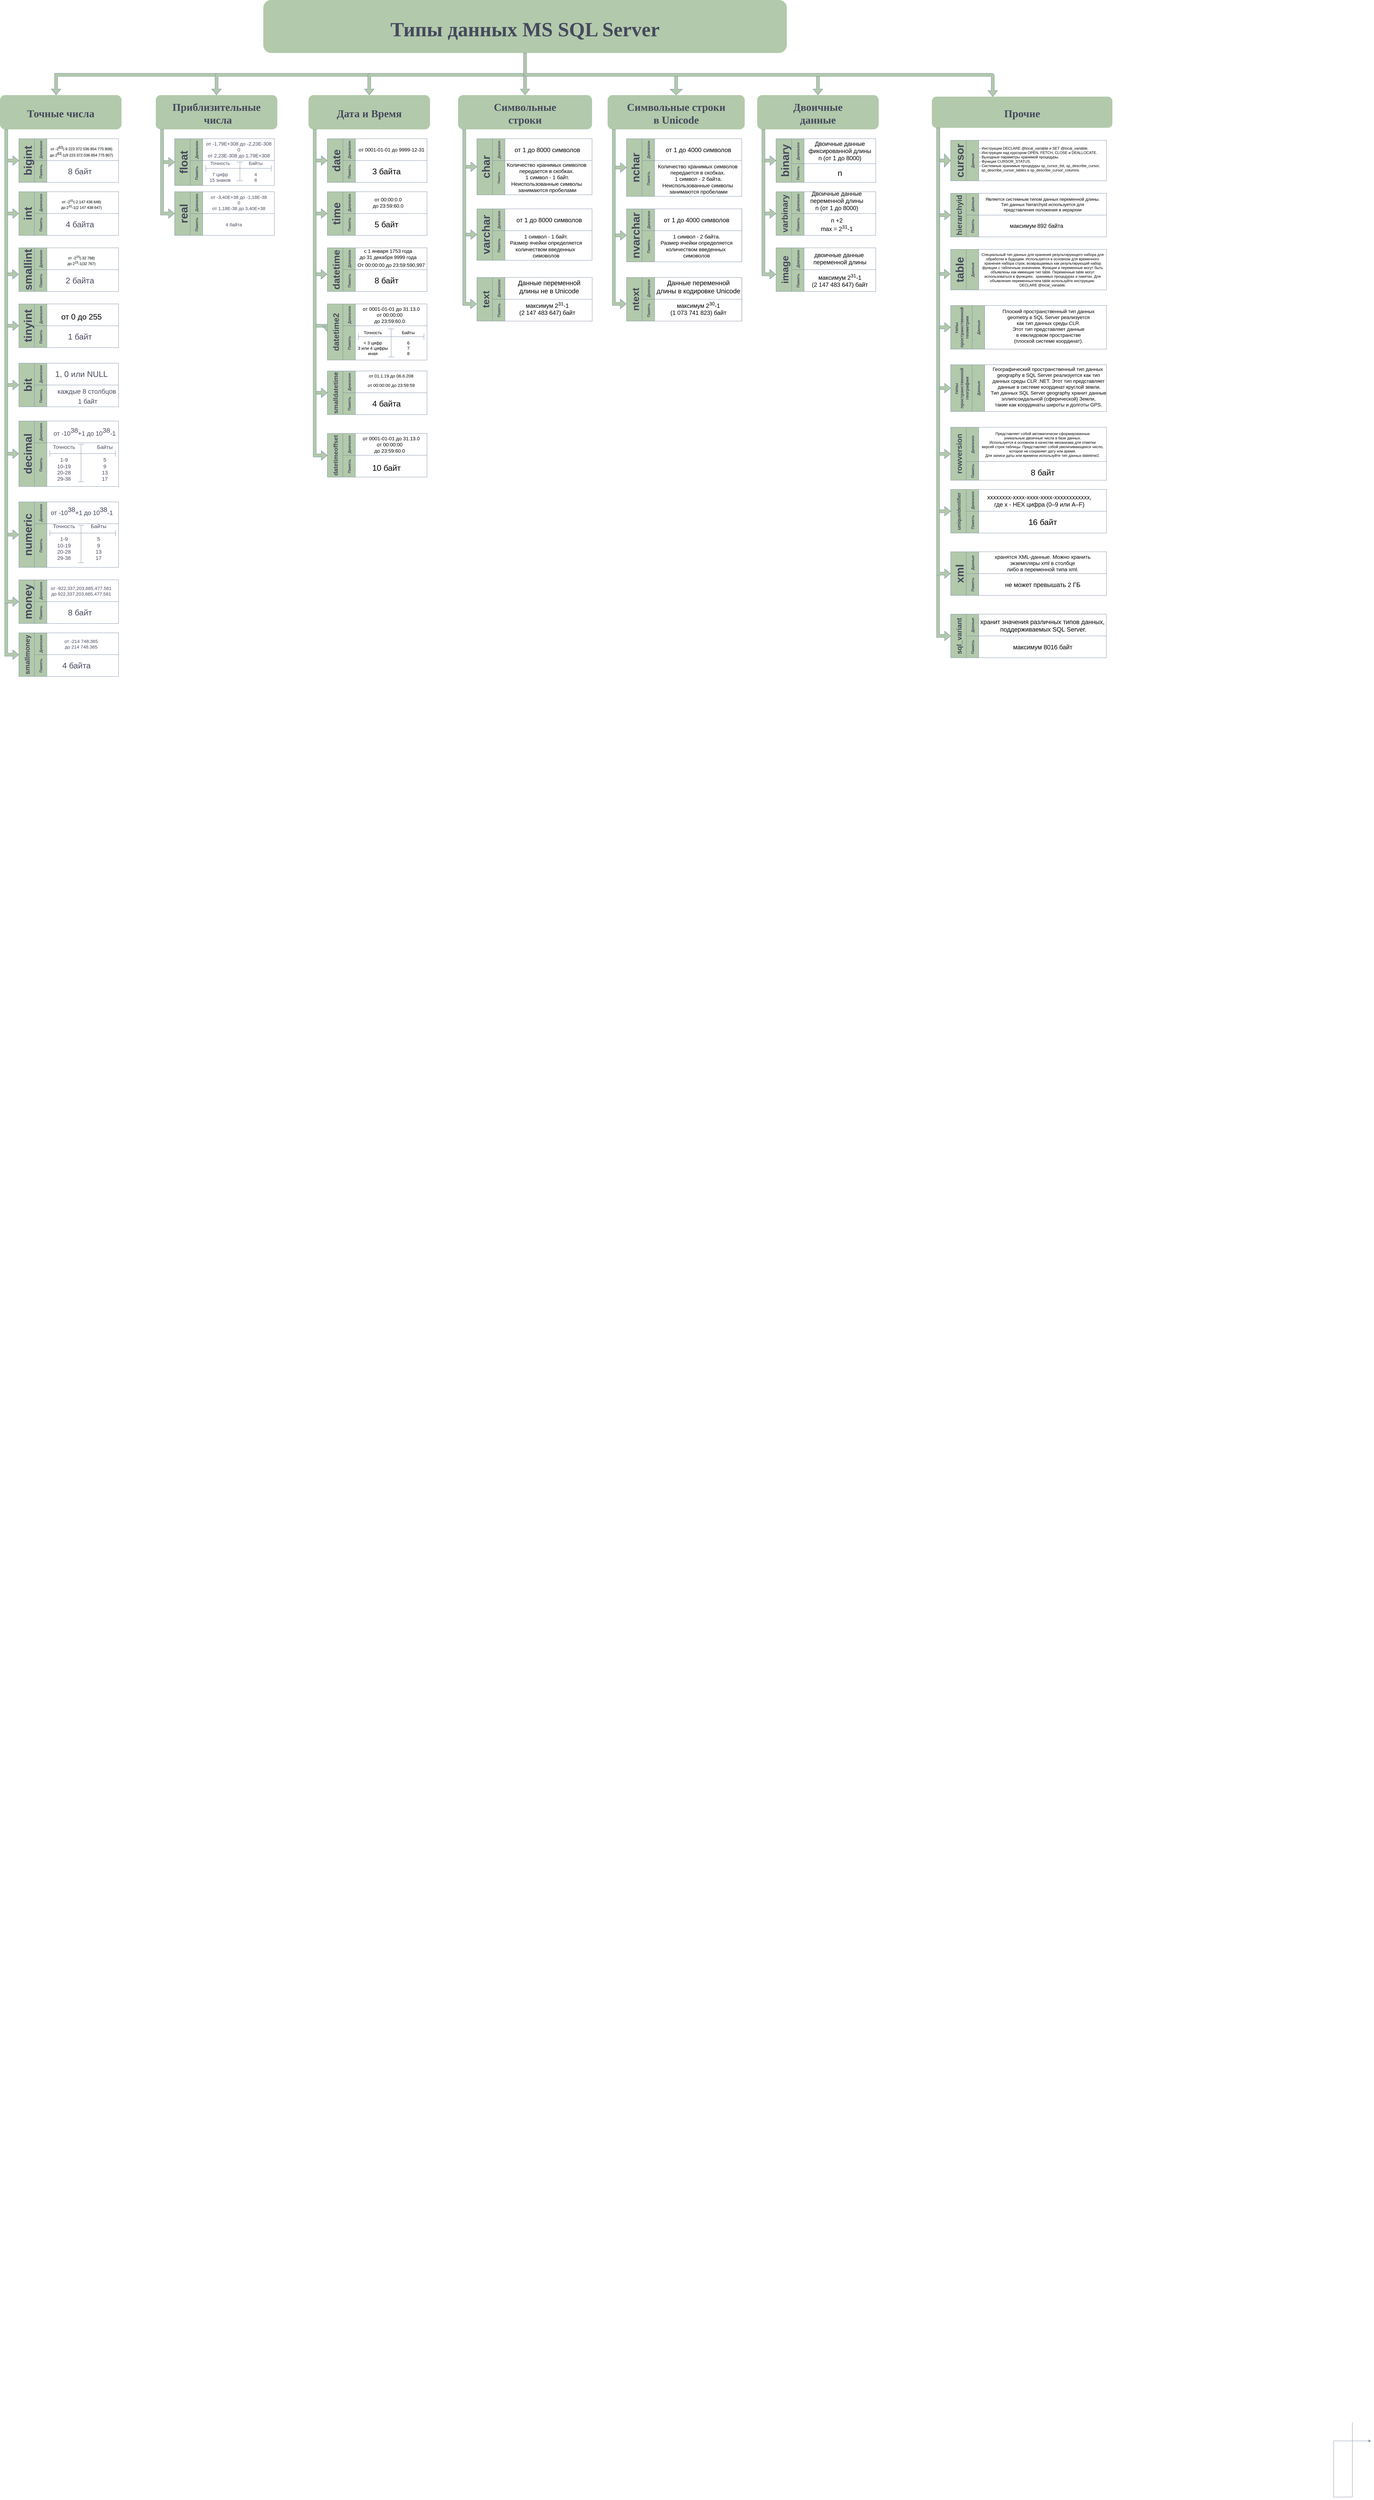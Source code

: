 <mxfile version="15.4.0" type="device"><diagram name="Page-1" id="2c0d36ab-eaac-3732-788b-9136903baeff"><mxGraphModel dx="4774" dy="8221" grid="1" gridSize="10" guides="1" tooltips="1" connect="1" arrows="1" fold="1" page="1" pageScale="1.5" pageWidth="2500" pageHeight="1700" math="0" shadow="0"><root><mxCell id="0"/><mxCell id="1" parent="0"/><mxCell id="HDbPcrao58ZTLChRccPj-108" style="edgeStyle=orthogonalEdgeStyle;rounded=0;orthogonalLoop=1;jettySize=auto;html=1;shape=flexArrow;strokeColor=#788AA3;fontColor=#46495D;fillColor=#B2C9AB;" parent="1" source="2" target="13" edge="1"><mxGeometry relative="1" as="geometry"><Array as="points"><mxPoint x="-1955" y="-7300"/><mxPoint x="-3460" y="-7300"/></Array></mxGeometry></mxCell><mxCell id="HDbPcrao58ZTLChRccPj-213" style="edgeStyle=orthogonalEdgeStyle;curved=0;rounded=1;sketch=0;orthogonalLoop=1;jettySize=auto;html=1;fontColor=#46495D;strokeColor=#788AA3;fillColor=#B2C9AB;shape=flexArrow;" parent="1" source="2" target="HDbPcrao58ZTLChRccPj-202" edge="1"><mxGeometry relative="1" as="geometry"><Array as="points"><mxPoint x="-1955" y="-7300"/><mxPoint x="-2945" y="-7300"/></Array></mxGeometry></mxCell><mxCell id="HDbPcrao58ZTLChRccPj-331" style="edgeStyle=orthogonalEdgeStyle;shape=flexArrow;curved=0;rounded=1;sketch=0;orthogonalLoop=1;jettySize=auto;html=1;fontSize=16;fontColor=#46495D;strokeColor=#788AA3;fillColor=#B2C9AB;" parent="1" source="2" target="HDbPcrao58ZTLChRccPj-220" edge="1"><mxGeometry relative="1" as="geometry"><Array as="points"><mxPoint x="-1955" y="-7300"/><mxPoint x="-2455" y="-7300"/></Array></mxGeometry></mxCell><mxCell id="HDbPcrao58ZTLChRccPj-332" style="edgeStyle=orthogonalEdgeStyle;shape=flexArrow;curved=0;rounded=1;sketch=0;orthogonalLoop=1;jettySize=auto;html=1;fontSize=16;fontColor=#46495D;strokeColor=#788AA3;fillColor=#B2C9AB;" parent="1" source="2" target="HDbPcrao58ZTLChRccPj-250" edge="1"><mxGeometry relative="1" as="geometry"/></mxCell><mxCell id="HDbPcrao58ZTLChRccPj-333" style="edgeStyle=orthogonalEdgeStyle;shape=flexArrow;curved=0;rounded=1;sketch=0;orthogonalLoop=1;jettySize=auto;html=1;entryX=0.5;entryY=0;entryDx=0;entryDy=0;fontSize=16;fontColor=#46495D;strokeColor=#788AA3;fillColor=#B2C9AB;endWidth=29;endSize=5.8;" parent="1" source="2" target="HDbPcrao58ZTLChRccPj-276" edge="1"><mxGeometry relative="1" as="geometry"><Array as="points"><mxPoint x="-1955" y="-7300"/><mxPoint x="-1470" y="-7300"/></Array></mxGeometry></mxCell><mxCell id="HDbPcrao58ZTLChRccPj-334" style="edgeStyle=orthogonalEdgeStyle;shape=flexArrow;curved=0;rounded=1;sketch=0;orthogonalLoop=1;jettySize=auto;html=1;fontSize=16;fontColor=#46495D;strokeColor=#788AA3;fillColor=#B2C9AB;" parent="1" source="2" target="HDbPcrao58ZTLChRccPj-263" edge="1"><mxGeometry relative="1" as="geometry"><Array as="points"><mxPoint x="-1955" y="-7300"/><mxPoint x="-1015" y="-7300"/></Array></mxGeometry></mxCell><mxCell id="HDbPcrao58ZTLChRccPj-335" style="edgeStyle=orthogonalEdgeStyle;shape=flexArrow;curved=0;rounded=1;sketch=0;orthogonalLoop=1;jettySize=auto;html=1;fontSize=16;fontColor=#46495D;strokeColor=#788AA3;fillColor=#B2C9AB;" parent="1" source="2" target="HDbPcrao58ZTLChRccPj-295" edge="1"><mxGeometry relative="1" as="geometry"><Array as="points"><mxPoint x="-1955" y="-7300"/><mxPoint x="-454" y="-7300"/></Array></mxGeometry></mxCell><mxCell id="2" value="Типы данных MS SQL Server" style="rounded=1;fillColor=#B2C9AB;strokeColor=none;fontColor=#46495D;fontStyle=1;fontFamily=Tahoma;fontSize=65;" parent="1" vertex="1"><mxGeometry x="-2795" y="-7540" width="1680" height="170" as="geometry"/></mxCell><mxCell id="2jWRiv7D75-Wtc6fm-Hm-126" value="" style="edgeStyle=orthogonalEdgeStyle;rounded=0;orthogonalLoop=1;jettySize=auto;html=1;entryX=0;entryY=0.5;entryDx=0;entryDy=0;strokeColor=#788AA3;fontColor=#46495D;" parent="1" edge="1"><mxGeometry relative="1" as="geometry"><Array as="points"><mxPoint x="640" y="351"/></Array><mxPoint x="700" y="230" as="sourcePoint"/></mxGeometry></mxCell><mxCell id="HDbPcrao58ZTLChRccPj-124" style="edgeStyle=orthogonalEdgeStyle;rounded=0;orthogonalLoop=1;jettySize=auto;html=1;entryX=0;entryY=0.5;entryDx=0;entryDy=0;strokeColor=#788AA3;fontColor=#46495D;" parent="1" edge="1"><mxGeometry relative="1" as="geometry"><mxPoint x="700" y="230" as="sourcePoint"/><mxPoint x="760" y="290" as="targetPoint"/><Array as="points"><mxPoint x="640" y="470"/></Array></mxGeometry></mxCell><mxCell id="HDbPcrao58ZTLChRccPj-125" style="edgeStyle=orthogonalEdgeStyle;rounded=0;orthogonalLoop=1;jettySize=auto;html=1;entryX=0;entryY=0.5;entryDx=0;entryDy=0;strokeColor=#788AA3;fontColor=#46495D;" parent="1" edge="1"><mxGeometry relative="1" as="geometry"><mxPoint x="700" y="230" as="sourcePoint"/><Array as="points"><mxPoint x="640" y="590"/></Array></mxGeometry></mxCell><mxCell id="HDbPcrao58ZTLChRccPj-126" style="edgeStyle=orthogonalEdgeStyle;rounded=0;orthogonalLoop=1;jettySize=auto;html=1;entryX=0;entryY=0.5;entryDx=0;entryDy=0;strokeColor=#788AA3;fontColor=#46495D;" parent="1" edge="1"><mxGeometry relative="1" as="geometry"><mxPoint x="700" y="230" as="sourcePoint"/><Array as="points"><mxPoint x="640" y="710"/></Array></mxGeometry></mxCell><mxCell id="HDbPcrao58ZTLChRccPj-127" style="edgeStyle=orthogonalEdgeStyle;rounded=0;orthogonalLoop=1;jettySize=auto;html=1;entryX=0;entryY=0.5;entryDx=0;entryDy=0;strokeColor=#788AA3;fontColor=#46495D;" parent="1" edge="1"><mxGeometry relative="1" as="geometry"><mxPoint x="700" y="230" as="sourcePoint"/><Array as="points"><mxPoint x="680" y="230"/><mxPoint x="680" y="830"/></Array></mxGeometry></mxCell><mxCell id="HDbPcrao58ZTLChRccPj-149" style="edgeStyle=orthogonalEdgeStyle;rounded=0;orthogonalLoop=1;jettySize=auto;html=1;entryX=0;entryY=0.5;entryDx=0;entryDy=0;fontSize=12;shape=flexArrow;labelBackgroundColor=none;strokeColor=#788AA3;fontColor=#46495D;fillColor=#B2C9AB;" parent="1" source="13" target="HDbPcrao58ZTLChRccPj-142" edge="1"><mxGeometry relative="1" as="geometry"><Array as="points"><mxPoint x="-3620" y="-7025"/></Array></mxGeometry></mxCell><mxCell id="HDbPcrao58ZTLChRccPj-155" style="edgeStyle=orthogonalEdgeStyle;shape=flexArrow;rounded=0;orthogonalLoop=1;jettySize=auto;html=1;entryX=0;entryY=0.5;entryDx=0;entryDy=0;labelBackgroundColor=none;fontSize=12;strokeColor=#788AA3;fontColor=#46495D;fillColor=#B2C9AB;" parent="1" source="13" target="HDbPcrao58ZTLChRccPj-150" edge="1"><mxGeometry relative="1" as="geometry"><Array as="points"><mxPoint x="-3620" y="-6855"/></Array></mxGeometry></mxCell><mxCell id="HDbPcrao58ZTLChRccPj-167" style="edgeStyle=orthogonalEdgeStyle;rounded=0;orthogonalLoop=1;jettySize=auto;html=1;entryX=-0.002;entryY=0.606;entryDx=0;entryDy=0;entryPerimeter=0;labelBackgroundColor=none;fontSize=12;shape=flexArrow;strokeColor=#788AA3;fontColor=#46495D;fillColor=#B2C9AB;" parent="1" source="13" target="HDbPcrao58ZTLChRccPj-156" edge="1"><mxGeometry relative="1" as="geometry"><Array as="points"><mxPoint x="-3620" y="-6660"/></Array></mxGeometry></mxCell><mxCell id="HDbPcrao58ZTLChRccPj-168" style="edgeStyle=orthogonalEdgeStyle;shape=flexArrow;rounded=0;orthogonalLoop=1;jettySize=auto;html=1;entryX=0;entryY=0.5;entryDx=0;entryDy=0;labelBackgroundColor=none;fontSize=12;strokeColor=#788AA3;fontColor=#46495D;fillColor=#B2C9AB;" parent="1" source="13" target="HDbPcrao58ZTLChRccPj-162" edge="1"><mxGeometry relative="1" as="geometry"><Array as="points"><mxPoint x="-3620" y="-6495"/></Array></mxGeometry></mxCell><mxCell id="HDbPcrao58ZTLChRccPj-190" style="edgeStyle=orthogonalEdgeStyle;shape=flexArrow;rounded=0;orthogonalLoop=1;jettySize=auto;html=1;entryX=0;entryY=0.5;entryDx=0;entryDy=0;labelBackgroundColor=none;fontSize=12;strokeColor=#788AA3;fontColor=#46495D;fillColor=#B2C9AB;" parent="1" source="13" target="HDbPcrao58ZTLChRccPj-169" edge="1"><mxGeometry relative="1" as="geometry"><Array as="points"><mxPoint x="-3620" y="-6305"/></Array></mxGeometry></mxCell><mxCell id="HDbPcrao58ZTLChRccPj-192" style="edgeStyle=orthogonalEdgeStyle;shape=flexArrow;rounded=0;orthogonalLoop=1;jettySize=auto;html=1;entryX=0;entryY=0.5;entryDx=0;entryDy=0;labelBackgroundColor=none;fontSize=12;fillColor=#B2C9AB;strokeColor=#788AA3;fontColor=#46495D;" parent="1" source="13" target="HDbPcrao58ZTLChRccPj-197" edge="1"><mxGeometry relative="1" as="geometry"><mxPoint x="-3579.5" y="-5485" as="targetPoint"/><Array as="points"><mxPoint x="-3620" y="-5440"/></Array></mxGeometry></mxCell><mxCell id="HDbPcrao58ZTLChRccPj-194" style="edgeStyle=orthogonalEdgeStyle;shape=flexArrow;rounded=0;orthogonalLoop=1;jettySize=auto;html=1;entryX=0;entryY=0.5;entryDx=0;entryDy=0;labelBackgroundColor=none;fontSize=12;strokeColor=#788AA3;fontColor=#46495D;fillColor=#B2C9AB;" parent="1" source="13" target="HDbPcrao58ZTLChRccPj-174" edge="1"><mxGeometry relative="1" as="geometry"><Array as="points"><mxPoint x="-3620" y="-6084"/></Array></mxGeometry></mxCell><mxCell id="HDbPcrao58ZTLChRccPj-195" style="edgeStyle=orthogonalEdgeStyle;shape=flexArrow;rounded=0;orthogonalLoop=1;jettySize=auto;html=1;entryX=0;entryY=0.5;entryDx=0;entryDy=0;labelBackgroundColor=none;fontSize=12;strokeColor=#788AA3;fontColor=#46495D;fillColor=#B2C9AB;" parent="1" source="13" target="HDbPcrao58ZTLChRccPj-179" edge="1"><mxGeometry relative="1" as="geometry"><Array as="points"><mxPoint x="-3620" y="-5825"/></Array></mxGeometry></mxCell><mxCell id="HDbPcrao58ZTLChRccPj-196" style="edgeStyle=orthogonalEdgeStyle;shape=flexArrow;rounded=0;orthogonalLoop=1;jettySize=auto;html=1;entryX=0;entryY=0.5;entryDx=0;entryDy=0;labelBackgroundColor=none;fontSize=12;fillColor=#B2C9AB;strokeColor=#788AA3;fontColor=#46495D;" parent="1" source="13" target="HDbPcrao58ZTLChRccPj-184" edge="1"><mxGeometry relative="1" as="geometry"><Array as="points"><mxPoint x="-3620" y="-5610"/></Array></mxGeometry></mxCell><mxCell id="13" value="Точные числа" style="rounded=1;fillColor=#B2C9AB;strokeColor=none;fontColor=#46495D;fontStyle=1;fontFamily=Tahoma;fontSize=34;" parent="1" vertex="1"><mxGeometry x="-3640" y="-7235" width="390" height="110" as="geometry"/></mxCell><mxCell id="HDbPcrao58ZTLChRccPj-142" value="bigint" style="swimlane;childLayout=stackLayout;resizeParent=1;resizeParentMax=0;horizontal=0;startSize=50;horizontalStack=0;fontSize=35;labelBackgroundColor=none;fillColor=#B2C9AB;strokeColor=#788AA3;fontColor=#46495D;" parent="1" vertex="1"><mxGeometry x="-3579.5" y="-7095" width="320" height="140" as="geometry"/></mxCell><mxCell id="HDbPcrao58ZTLChRccPj-144" value="Диапазон" style="swimlane;startSize=40;horizontal=0;fillColor=#B2C9AB;strokeColor=#788AA3;fontColor=#46495D;" parent="HDbPcrao58ZTLChRccPj-142" vertex="1"><mxGeometry x="50" width="270" height="70" as="geometry"><mxRectangle x="50" width="270" height="20" as="alternateBounds"/></mxGeometry></mxCell><mxCell id="HDbPcrao58ZTLChRccPj-145" value="Память" style="swimlane;startSize=40;horizontal=0;fillColor=#B2C9AB;strokeColor=#788AA3;fontColor=#46495D;" parent="HDbPcrao58ZTLChRccPj-142" vertex="1"><mxGeometry x="50" y="70" width="270" height="70" as="geometry"/></mxCell><mxCell id="HDbPcrao58ZTLChRccPj-147" value="&lt;font style=&quot;font-size: 26px;&quot;&gt;8 байт&lt;/font&gt;" style="text;html=1;align=center;verticalAlign=middle;resizable=0;points=[];autosize=1;strokeColor=none;fillColor=none;fontSize=26;fontColor=#46495D;" parent="HDbPcrao58ZTLChRccPj-145" vertex="1"><mxGeometry x="100" y="15" width="90" height="40" as="geometry"/></mxCell><mxCell id="HDbPcrao58ZTLChRccPj-150" value="int" style="swimlane;childLayout=stackLayout;resizeParent=1;resizeParentMax=0;horizontal=0;startSize=50;horizontalStack=0;fontSize=35;labelBackgroundColor=none;fillColor=#B2C9AB;strokeColor=#788AA3;fontColor=#46495D;" parent="1" vertex="1"><mxGeometry x="-3579.5" y="-6925" width="320" height="140" as="geometry"/></mxCell><mxCell id="HDbPcrao58ZTLChRccPj-151" value="Диапазон" style="swimlane;startSize=40;horizontal=0;fillColor=#B2C9AB;strokeColor=#788AA3;fontColor=#46495D;" parent="HDbPcrao58ZTLChRccPj-150" vertex="1"><mxGeometry x="50" width="270" height="70" as="geometry"><mxRectangle x="50" width="270" height="20" as="alternateBounds"/></mxGeometry></mxCell><mxCell id="HDbPcrao58ZTLChRccPj-152" value="&lt;span style=&quot;color: rgb(0 , 0 , 0) ; font-family: &amp;#34;helvetica&amp;#34; ; font-size: 12px ; font-style: normal ; font-weight: 400 ; letter-spacing: normal ; text-align: -webkit-center ; text-indent: 0px ; text-transform: none ; word-spacing: 0px ; background-color: rgb(248 , 249 , 250) ; display: inline ; float: none&quot;&gt;от -2&lt;sup&gt;31&lt;/sup&gt;&lt;/span&gt;&lt;span style=&quot;color: rgb(0 , 0 , 0) ; font-family: &amp;#34;helvetica&amp;#34; ; font-size: 12px ; font-style: normal ; font-weight: 400 ; letter-spacing: normal ; text-align: -webkit-center ; text-indent: 0px ; text-transform: none ; word-spacing: 0px ; background-color: rgb(248 , 249 , 250) ; display: inline ; float: none&quot;&gt;(-2 147 438 648)&lt;/span&gt;&lt;br style=&quot;color: rgb(0 , 0 , 0) ; font-family: &amp;#34;helvetica&amp;#34; ; font-size: 12px ; font-style: normal ; font-weight: 400 ; letter-spacing: normal ; text-align: -webkit-center ; text-indent: 0px ; text-transform: none ; word-spacing: 0px ; background-color: rgb(248 , 249 , 250)&quot;&gt;&lt;span style=&quot;color: rgb(0 , 0 , 0) ; font-family: &amp;#34;helvetica&amp;#34; ; font-size: 12px ; font-style: normal ; font-weight: 400 ; letter-spacing: normal ; text-align: -webkit-center ; text-indent: 0px ; text-transform: none ; word-spacing: 0px ; background-color: rgb(248 , 249 , 250) ; display: inline ; float: none&quot;&gt;до 2&lt;sup&gt;31&lt;/sup&gt;&lt;/span&gt;&lt;span style=&quot;color: rgb(0 , 0 , 0) ; font-family: &amp;#34;helvetica&amp;#34; ; font-size: 12px ; font-style: normal ; font-weight: 400 ; letter-spacing: normal ; text-align: -webkit-center ; text-indent: 0px ; text-transform: none ; word-spacing: 0px ; background-color: rgb(248 , 249 , 250) ; display: inline ; float: none&quot;&gt;-1(2 147 438 647)&lt;/span&gt;" style="text;html=1;align=center;verticalAlign=middle;resizable=0;points=[];autosize=1;strokeColor=none;fillColor=none;fontSize=12;fontColor=#46495D;" parent="HDbPcrao58ZTLChRccPj-151" vertex="1"><mxGeometry x="75" y="20" width="150" height="40" as="geometry"/></mxCell><mxCell id="HDbPcrao58ZTLChRccPj-153" value="Память" style="swimlane;startSize=40;horizontal=0;fillColor=#B2C9AB;strokeColor=#788AA3;fontColor=#46495D;" parent="HDbPcrao58ZTLChRccPj-150" vertex="1"><mxGeometry x="50" y="70" width="270" height="70" as="geometry"/></mxCell><mxCell id="HDbPcrao58ZTLChRccPj-154" value="&lt;font style=&quot;font-size: 26px;&quot;&gt;4 байта&lt;/font&gt;" style="text;html=1;align=center;verticalAlign=middle;resizable=0;points=[];autosize=1;strokeColor=none;fillColor=none;fontSize=26;fontColor=#46495D;" parent="HDbPcrao58ZTLChRccPj-153" vertex="1"><mxGeometry x="90" y="15" width="110" height="40" as="geometry"/></mxCell><mxCell id="HDbPcrao58ZTLChRccPj-146" value="&lt;span style=&quot;color: rgb(0 , 0 , 0) ; font-family: &amp;#34;helvetica&amp;#34; ; font-size: 12px ; font-style: normal ; font-weight: 400 ; letter-spacing: normal ; text-align: -webkit-center ; text-indent: 0px ; text-transform: none ; word-spacing: 0px ; background-color: rgb(248 , 249 , 250) ; display: inline ; float: none&quot;&gt;от -2&lt;/span&gt;&lt;sup style=&quot;color: rgb(0 , 0 , 0) ; font-family: &amp;#34;helvetica&amp;#34; ; font-style: normal ; font-weight: 400 ; letter-spacing: normal ; text-align: -webkit-center ; text-indent: 0px ; text-transform: none ; word-spacing: 0px ; background-color: rgb(248 , 249 , 250) ; font-size: 12px&quot;&gt;63&lt;/sup&gt;&lt;span style=&quot;color: rgb(0 , 0 , 0) ; font-family: &amp;#34;helvetica&amp;#34; ; font-size: 12px ; font-style: normal ; font-weight: 400 ; letter-spacing: normal ; text-align: -webkit-center ; text-indent: 0px ; text-transform: none ; word-spacing: 0px ; background-color: rgb(248 , 249 , 250) ; display: inline ; float: none&quot;&gt;(-9 223 372 036 854 775 808)&lt;/span&gt;&lt;br style=&quot;color: rgb(0 , 0 , 0) ; font-family: &amp;#34;helvetica&amp;#34; ; font-size: 12px ; font-style: normal ; font-weight: 400 ; letter-spacing: normal ; text-align: -webkit-center ; text-indent: 0px ; text-transform: none ; word-spacing: 0px ; background-color: rgb(248 , 249 , 250)&quot;&gt;&lt;span style=&quot;color: rgb(0 , 0 , 0) ; font-family: &amp;#34;helvetica&amp;#34; ; font-size: 12px ; font-style: normal ; font-weight: 400 ; letter-spacing: normal ; text-align: -webkit-center ; text-indent: 0px ; text-transform: none ; word-spacing: 0px ; background-color: rgb(248 , 249 , 250) ; display: inline ; float: none&quot;&gt;до 2&lt;/span&gt;&lt;sup style=&quot;color: rgb(0 , 0 , 0) ; font-family: &amp;#34;helvetica&amp;#34; ; font-style: normal ; font-weight: 400 ; letter-spacing: normal ; text-align: -webkit-center ; text-indent: 0px ; text-transform: none ; word-spacing: 0px ; background-color: rgb(248 , 249 , 250) ; font-size: 12px&quot;&gt;63&lt;/sup&gt;&lt;span style=&quot;color: rgb(0 , 0 , 0) ; font-family: &amp;#34;helvetica&amp;#34; ; font-size: 12px ; font-style: normal ; font-weight: 400 ; letter-spacing: normal ; text-align: -webkit-center ; text-indent: 0px ; text-transform: none ; word-spacing: 0px ; background-color: rgb(248 , 249 , 250) ; display: inline ; float: none&quot;&gt;-1(9 223 372 036 854 775 807)&lt;/span&gt;" style="text;html=1;align=center;verticalAlign=middle;resizable=0;points=[];autosize=1;strokeColor=none;fillColor=none;fontSize=12;fontColor=#46495D;" parent="1" vertex="1"><mxGeometry x="-3489.5" y="-7075" width="220" height="40" as="geometry"/></mxCell><mxCell id="HDbPcrao58ZTLChRccPj-156" value="smallint" style="swimlane;childLayout=stackLayout;resizeParent=1;resizeParentMax=0;horizontal=0;startSize=50;horizontalStack=0;fontSize=35;labelBackgroundColor=none;fillColor=#B2C9AB;strokeColor=#788AA3;fontColor=#46495D;" parent="1" vertex="1"><mxGeometry x="-3579.5" y="-6745" width="320" height="140" as="geometry"/></mxCell><mxCell id="HDbPcrao58ZTLChRccPj-157" value="Диапазон" style="swimlane;startSize=40;horizontal=0;fillColor=#B2C9AB;strokeColor=#788AA3;fontColor=#46495D;" parent="HDbPcrao58ZTLChRccPj-156" vertex="1"><mxGeometry x="50" width="270" height="70" as="geometry"><mxRectangle x="50" width="270" height="20" as="alternateBounds"/></mxGeometry></mxCell><mxCell id="HDbPcrao58ZTLChRccPj-158" value="&lt;span style=&quot;color: rgb(0 , 0 , 0) ; font-family: &amp;#34;helvetica&amp;#34; ; font-size: 12px ; font-style: normal ; font-weight: 400 ; letter-spacing: normal ; text-align: -webkit-center ; text-indent: 0px ; text-transform: none ; word-spacing: 0px ; background-color: rgb(248 , 249 , 250) ; display: inline ; float: none&quot;&gt;от -2&lt;sup&gt;15&lt;/sup&gt;&lt;/span&gt;&lt;span style=&quot;color: rgb(0 , 0 , 0) ; font-family: &amp;#34;helvetica&amp;#34; ; font-size: 12px ; font-style: normal ; font-weight: 400 ; letter-spacing: normal ; text-align: -webkit-center ; text-indent: 0px ; text-transform: none ; word-spacing: 0px ; background-color: rgb(248 , 249 , 250) ; display: inline ; float: none&quot;&gt;(-32 768)&lt;/span&gt;&lt;br style=&quot;color: rgb(0 , 0 , 0) ; font-family: &amp;#34;helvetica&amp;#34; ; font-size: 12px ; font-style: normal ; font-weight: 400 ; letter-spacing: normal ; text-align: -webkit-center ; text-indent: 0px ; text-transform: none ; word-spacing: 0px ; background-color: rgb(248 , 249 , 250)&quot;&gt;&lt;span style=&quot;color: rgb(0 , 0 , 0) ; font-family: &amp;#34;helvetica&amp;#34; ; font-size: 12px ; font-style: normal ; font-weight: 400 ; letter-spacing: normal ; text-align: -webkit-center ; text-indent: 0px ; text-transform: none ; word-spacing: 0px ; background-color: rgb(248 , 249 , 250) ; display: inline ; float: none&quot;&gt;до 2&lt;sup&gt;15&lt;/sup&gt;&lt;/span&gt;&lt;span style=&quot;color: rgb(0 , 0 , 0) ; font-family: &amp;#34;helvetica&amp;#34; ; font-size: 12px ; font-style: normal ; font-weight: 400 ; letter-spacing: normal ; text-align: -webkit-center ; text-indent: 0px ; text-transform: none ; word-spacing: 0px ; background-color: rgb(248 , 249 , 250) ; display: inline ; float: none&quot;&gt;-1(32 767)&lt;/span&gt;" style="text;html=1;align=center;verticalAlign=middle;resizable=0;points=[];autosize=1;strokeColor=none;fillColor=none;fontSize=12;fontColor=#46495D;" parent="HDbPcrao58ZTLChRccPj-157" vertex="1"><mxGeometry x="95" y="20" width="110" height="40" as="geometry"/></mxCell><mxCell id="HDbPcrao58ZTLChRccPj-159" value="Память" style="swimlane;startSize=40;horizontal=0;fillColor=#B2C9AB;strokeColor=#788AA3;fontColor=#46495D;" parent="HDbPcrao58ZTLChRccPj-156" vertex="1"><mxGeometry x="50" y="70" width="270" height="70" as="geometry"/></mxCell><mxCell id="HDbPcrao58ZTLChRccPj-160" value="&lt;font style=&quot;font-size: 26px;&quot;&gt;2 байтa&lt;/font&gt;" style="text;html=1;align=center;verticalAlign=middle;resizable=0;points=[];autosize=1;strokeColor=none;fillColor=none;fontSize=26;fontColor=#46495D;" parent="HDbPcrao58ZTLChRccPj-159" vertex="1"><mxGeometry x="90" y="15" width="110" height="40" as="geometry"/></mxCell><mxCell id="HDbPcrao58ZTLChRccPj-162" value="tinyint" style="swimlane;childLayout=stackLayout;resizeParent=1;resizeParentMax=0;horizontal=0;startSize=50;horizontalStack=0;fontSize=35;labelBackgroundColor=none;fillColor=#B2C9AB;strokeColor=#788AA3;fontColor=#46495D;" parent="1" vertex="1"><mxGeometry x="-3579.5" y="-6565" width="320" height="140" as="geometry"/></mxCell><mxCell id="HDbPcrao58ZTLChRccPj-163" value="Диапазон" style="swimlane;startSize=40;horizontal=0;fillColor=#B2C9AB;strokeColor=#788AA3;fontColor=#46495D;" parent="HDbPcrao58ZTLChRccPj-162" vertex="1"><mxGeometry x="50" width="270" height="70" as="geometry"><mxRectangle x="50" width="270" height="20" as="alternateBounds"/></mxGeometry></mxCell><mxCell id="HDbPcrao58ZTLChRccPj-164" value="&lt;span style=&quot;color: rgb(0 , 0 , 0) ; font-family: &amp;#34;helvetica&amp;#34; ; font-style: normal ; font-weight: 400 ; letter-spacing: normal ; text-align: -webkit-center ; text-indent: 0px ; text-transform: none ; word-spacing: 0px ; background-color: rgb(248 , 249 , 250) ; display: inline ; float: none&quot;&gt;&lt;font style=&quot;font-size: 25px&quot;&gt;от 0 до 255&lt;/font&gt;&lt;/span&gt;" style="text;html=1;align=center;verticalAlign=middle;resizable=0;points=[];autosize=1;strokeColor=none;fillColor=none;fontSize=12;fontColor=#46495D;" parent="HDbPcrao58ZTLChRccPj-163" vertex="1"><mxGeometry x="75" y="30" width="150" height="20" as="geometry"/></mxCell><mxCell id="HDbPcrao58ZTLChRccPj-165" value="Память" style="swimlane;startSize=40;horizontal=0;fillColor=#B2C9AB;strokeColor=#788AA3;fontColor=#46495D;" parent="HDbPcrao58ZTLChRccPj-162" vertex="1"><mxGeometry x="50" y="70" width="270" height="70" as="geometry"/></mxCell><mxCell id="HDbPcrao58ZTLChRccPj-166" value="&lt;font style=&quot;font-size: 26px;&quot;&gt;1 байт&lt;/font&gt;" style="text;html=1;align=center;verticalAlign=middle;resizable=0;points=[];autosize=1;strokeColor=none;fillColor=none;fontSize=26;fontColor=#46495D;" parent="HDbPcrao58ZTLChRccPj-165" vertex="1"><mxGeometry x="100" y="15" width="90" height="40" as="geometry"/></mxCell><mxCell id="HDbPcrao58ZTLChRccPj-169" value="bit" style="swimlane;childLayout=stackLayout;resizeParent=1;resizeParentMax=0;horizontal=0;startSize=50;horizontalStack=0;fontSize=35;labelBackgroundColor=none;fillColor=#B2C9AB;strokeColor=#788AA3;fontColor=#46495D;" parent="1" vertex="1"><mxGeometry x="-3579.5" y="-6375" width="319.5" height="140" as="geometry"/></mxCell><mxCell id="HDbPcrao58ZTLChRccPj-170" value="Диапазон" style="swimlane;startSize=40;horizontal=0;fillColor=#B2C9AB;strokeColor=#788AA3;fontColor=#46495D;" parent="HDbPcrao58ZTLChRccPj-169" vertex="1"><mxGeometry x="50" width="269.5" height="70" as="geometry"><mxRectangle x="50" width="270" height="20" as="alternateBounds"/></mxGeometry></mxCell><mxCell id="HDbPcrao58ZTLChRccPj-345" value="1, 0 или NULL" style="text;html=1;align=center;verticalAlign=middle;resizable=0;points=[];autosize=1;strokeColor=none;fillColor=none;fontSize=26;fontColor=#46495D;" parent="HDbPcrao58ZTLChRccPj-170" vertex="1"><mxGeometry x="60" y="15" width="180" height="40" as="geometry"/></mxCell><mxCell id="HDbPcrao58ZTLChRccPj-172" value="Память" style="swimlane;startSize=40;horizontal=0;fillColor=#B2C9AB;strokeColor=#788AA3;fontColor=#46495D;" parent="HDbPcrao58ZTLChRccPj-169" vertex="1"><mxGeometry x="50" y="70" width="269.5" height="70" as="geometry"/></mxCell><mxCell id="HDbPcrao58ZTLChRccPj-346" value="&lt;font style=&quot;font-size: 21px&quot;&gt;каждые 8 столбцов&amp;nbsp;&lt;br&gt;1 байт&lt;/font&gt;" style="text;html=1;align=center;verticalAlign=middle;resizable=0;points=[];autosize=1;strokeColor=none;fillColor=none;fontSize=26;fontColor=#46495D;" parent="HDbPcrao58ZTLChRccPj-172" vertex="1"><mxGeometry x="65" width="210" height="70" as="geometry"/></mxCell><mxCell id="HDbPcrao58ZTLChRccPj-174" value="decimal" style="swimlane;childLayout=stackLayout;resizeParent=1;resizeParentMax=0;horizontal=0;startSize=50;horizontalStack=0;fontSize=35;labelBackgroundColor=none;fillColor=#B2C9AB;strokeColor=#788AA3;fontColor=#46495D;" parent="1" vertex="1"><mxGeometry x="-3579.5" y="-6189.5" width="320" height="210" as="geometry"/></mxCell><mxCell id="HDbPcrao58ZTLChRccPj-175" value="Диапазон" style="swimlane;startSize=40;horizontal=0;fillColor=#B2C9AB;strokeColor=#788AA3;fontColor=#46495D;" parent="HDbPcrao58ZTLChRccPj-174" vertex="1"><mxGeometry x="50" width="270" height="70" as="geometry"><mxRectangle x="50" width="270" height="20" as="alternateBounds"/></mxGeometry></mxCell><mxCell id="HDbPcrao58ZTLChRccPj-347" value="&lt;span style=&quot;font-size: 20px&quot;&gt;от -10&lt;/span&gt;&lt;sup&gt;38&lt;/sup&gt;&lt;span style=&quot;font-size: 20px&quot;&gt;+1 до 10&lt;/span&gt;&lt;sup&gt;38&lt;/sup&gt;&lt;span style=&quot;font-size: 20px&quot;&gt;-1&lt;/span&gt;" style="text;html=1;align=center;verticalAlign=middle;resizable=0;points=[];autosize=1;strokeColor=none;fillColor=none;fontSize=26;fontColor=#46495D;" parent="HDbPcrao58ZTLChRccPj-175" vertex="1"><mxGeometry x="55" y="10" width="210" height="50" as="geometry"/></mxCell><mxCell id="HDbPcrao58ZTLChRccPj-177" value="Память" style="swimlane;startSize=40;horizontal=0;fillColor=#B2C9AB;strokeColor=#788AA3;fontColor=#46495D;" parent="HDbPcrao58ZTLChRccPj-174" vertex="1"><mxGeometry x="50" y="70" width="270" height="140" as="geometry"/></mxCell><mxCell id="HDbPcrao58ZTLChRccPj-364" value="Точность&lt;br style=&quot;font-size: 17px;&quot;&gt;&lt;br style=&quot;font-size: 17px;&quot;&gt;1-9&lt;br style=&quot;font-size: 17px;&quot;&gt;10-19&lt;br style=&quot;font-size: 17px;&quot;&gt;20-28&lt;br style=&quot;font-size: 17px;&quot;&gt;29-38" style="text;html=1;align=center;verticalAlign=middle;resizable=0;points=[];autosize=1;strokeColor=none;fillColor=none;fontSize=17;fontColor=#46495D;" parent="HDbPcrao58ZTLChRccPj-177" vertex="1"><mxGeometry x="49.5" width="90" height="130" as="geometry"/></mxCell><mxCell id="HDbPcrao58ZTLChRccPj-367" value="" style="shape=crossbar;whiteSpace=wrap;html=1;rounded=1;direction=south;sketch=0;fontSize=17;fontColor=#46495D;strokeColor=#788AA3;fillColor=#B2C9AB;" parent="HDbPcrao58ZTLChRccPj-177" vertex="1"><mxGeometry x="139.5" y="5" width="20" height="120" as="geometry"/></mxCell><mxCell id="HDbPcrao58ZTLChRccPj-368" value="" style="shape=crossbar;whiteSpace=wrap;html=1;rounded=1;sketch=0;fontSize=17;fontColor=#46495D;strokeColor=#788AA3;fillColor=#B2C9AB;" parent="HDbPcrao58ZTLChRccPj-177" vertex="1"><mxGeometry x="49.5" y="24.5" width="210.5" height="20" as="geometry"/></mxCell><mxCell id="HDbPcrao58ZTLChRccPj-366" value="Байты&lt;br&gt;&lt;br&gt;5&lt;br&gt;9&lt;br&gt;13&lt;br&gt;17" style="text;html=1;align=center;verticalAlign=middle;resizable=0;points=[];autosize=1;strokeColor=none;fillColor=none;fontSize=17;fontColor=#46495D;" parent="HDbPcrao58ZTLChRccPj-177" vertex="1"><mxGeometry x="190" width="70" height="130" as="geometry"/></mxCell><mxCell id="HDbPcrao58ZTLChRccPj-179" value="numeric" style="swimlane;childLayout=stackLayout;resizeParent=1;resizeParentMax=0;horizontal=0;startSize=50;horizontalStack=0;fontSize=35;labelBackgroundColor=none;fillColor=#B2C9AB;strokeColor=#788AA3;fontColor=#46495D;" parent="1" vertex="1"><mxGeometry x="-3579.5" y="-5930" width="320" height="210" as="geometry"/></mxCell><mxCell id="HDbPcrao58ZTLChRccPj-180" value="Диапазон" style="swimlane;startSize=40;horizontal=0;fillColor=#B2C9AB;strokeColor=#788AA3;fontColor=#46495D;" parent="HDbPcrao58ZTLChRccPj-179" vertex="1"><mxGeometry x="50" width="270" height="70" as="geometry"><mxRectangle x="50" width="270" height="20" as="alternateBounds"/></mxGeometry></mxCell><mxCell id="HDbPcrao58ZTLChRccPj-348" value="&lt;span style=&quot;color: rgb(70, 73, 93); font-family: helvetica; font-size: 20px; font-style: normal; font-weight: 400; letter-spacing: normal; text-align: center; text-indent: 0px; text-transform: none; word-spacing: 0px; background-color: rgb(248, 249, 250); display: inline; float: none;&quot;&gt;от -10&lt;/span&gt;&lt;sup style=&quot;color: rgb(70, 73, 93); font-family: helvetica; font-style: normal; font-weight: 400; letter-spacing: normal; text-align: center; text-indent: 0px; text-transform: none; word-spacing: 0px; background-color: rgb(248, 249, 250);&quot;&gt;38&lt;/sup&gt;&lt;span style=&quot;color: rgb(70, 73, 93); font-family: helvetica; font-size: 20px; font-style: normal; font-weight: 400; letter-spacing: normal; text-align: center; text-indent: 0px; text-transform: none; word-spacing: 0px; background-color: rgb(248, 249, 250); display: inline; float: none;&quot;&gt;+1 до 10&lt;/span&gt;&lt;sup style=&quot;color: rgb(70, 73, 93); font-family: helvetica; font-style: normal; font-weight: 400; letter-spacing: normal; text-align: center; text-indent: 0px; text-transform: none; word-spacing: 0px; background-color: rgb(248, 249, 250);&quot;&gt;38&lt;/sup&gt;&lt;span style=&quot;color: rgb(70, 73, 93); font-family: helvetica; font-size: 20px; font-style: normal; font-weight: 400; letter-spacing: normal; text-align: center; text-indent: 0px; text-transform: none; word-spacing: 0px; background-color: rgb(248, 249, 250); display: inline; float: none;&quot;&gt;-1&lt;/span&gt;" style="text;whiteSpace=wrap;html=1;fontSize=26;fontColor=#46495D;" parent="HDbPcrao58ZTLChRccPj-180" vertex="1"><mxGeometry x="50" y="5" width="220" height="60" as="geometry"/></mxCell><mxCell id="HDbPcrao58ZTLChRccPj-182" value="Память" style="swimlane;startSize=40;horizontal=0;fillColor=#B2C9AB;strokeColor=#788AA3;fontColor=#46495D;" parent="HDbPcrao58ZTLChRccPj-179" vertex="1"><mxGeometry x="50" y="70" width="270" height="140" as="geometry"/></mxCell><mxCell id="HDbPcrao58ZTLChRccPj-371" value="Байты&lt;br&gt;&lt;br&gt;5&lt;br&gt;9&lt;br&gt;13&lt;br&gt;17" style="text;html=1;align=center;verticalAlign=middle;resizable=0;points=[];autosize=1;strokeColor=none;fillColor=none;fontSize=17;fontColor=#46495D;" parent="HDbPcrao58ZTLChRccPj-182" vertex="1"><mxGeometry x="170" y="-5" width="70" height="130" as="geometry"/></mxCell><mxCell id="HDbPcrao58ZTLChRccPj-369" value="" style="shape=crossbar;whiteSpace=wrap;html=1;rounded=1;direction=south;sketch=0;fontSize=17;fontColor=#46495D;strokeColor=#788AA3;fillColor=#B2C9AB;" parent="HDbPcrao58ZTLChRccPj-182" vertex="1"><mxGeometry x="139.5" y="5" width="20" height="120" as="geometry"/></mxCell><mxCell id="HDbPcrao58ZTLChRccPj-373" value="Точность&lt;br style=&quot;font-size: 17px;&quot;&gt;&lt;br style=&quot;font-size: 17px;&quot;&gt;1-9&lt;br style=&quot;font-size: 17px;&quot;&gt;10-19&lt;br style=&quot;font-size: 17px;&quot;&gt;20-28&lt;br style=&quot;font-size: 17px;&quot;&gt;29-38" style="text;html=1;align=center;verticalAlign=middle;resizable=0;points=[];autosize=1;strokeColor=none;fillColor=none;fontSize=17;fontColor=#46495D;" parent="HDbPcrao58ZTLChRccPj-182" vertex="1"><mxGeometry x="49.5" y="-5" width="90" height="130" as="geometry"/></mxCell><mxCell id="HDbPcrao58ZTLChRccPj-370" value="" style="shape=crossbar;whiteSpace=wrap;html=1;rounded=1;sketch=0;fontSize=17;fontColor=#46495D;strokeColor=#788AA3;fillColor=#B2C9AB;" parent="HDbPcrao58ZTLChRccPj-182" vertex="1"><mxGeometry x="49.5" y="20" width="210.5" height="20" as="geometry"/></mxCell><mxCell id="HDbPcrao58ZTLChRccPj-184" value="money" style="swimlane;childLayout=stackLayout;resizeParent=1;resizeParentMax=0;horizontal=0;startSize=50;horizontalStack=0;fontSize=35;labelBackgroundColor=none;fillColor=#B2C9AB;strokeColor=#788AA3;fontColor=#46495D;" parent="1" vertex="1"><mxGeometry x="-3579.5" y="-5680" width="320" height="140" as="geometry"/></mxCell><mxCell id="HDbPcrao58ZTLChRccPj-185" value="Диапазон" style="swimlane;startSize=40;horizontal=0;fillColor=#B2C9AB;strokeColor=#788AA3;fontColor=#46495D;" parent="HDbPcrao58ZTLChRccPj-184" vertex="1"><mxGeometry x="50" width="270" height="70" as="geometry"><mxRectangle x="50" width="270" height="20" as="alternateBounds"/></mxGeometry></mxCell><mxCell id="HDbPcrao58ZTLChRccPj-341" value="от -922,337,203,685,477.581&#10;до 922,337,203,685,477.581" style="text;align=center;verticalAlign=middle;resizable=0;points=[];autosize=1;strokeColor=none;fillColor=none;fontSize=15;fontColor=#46495D;" parent="HDbPcrao58ZTLChRccPj-185" vertex="1"><mxGeometry x="40" y="15" width="220" height="40" as="geometry"/></mxCell><mxCell id="HDbPcrao58ZTLChRccPj-186" value="Память" style="swimlane;startSize=40;horizontal=0;fillColor=#B2C9AB;strokeColor=#788AA3;fontColor=#46495D;" parent="HDbPcrao58ZTLChRccPj-184" vertex="1"><mxGeometry x="50" y="70" width="270" height="70" as="geometry"/></mxCell><mxCell id="HDbPcrao58ZTLChRccPj-344" value="8 байт" style="text;html=1;align=center;verticalAlign=middle;resizable=0;points=[];autosize=1;strokeColor=none;fillColor=none;fontSize=26;fontColor=#46495D;" parent="HDbPcrao58ZTLChRccPj-186" vertex="1"><mxGeometry x="100" y="15" width="90" height="40" as="geometry"/></mxCell><mxCell id="HDbPcrao58ZTLChRccPj-197" value="smallmoney" style="swimlane;childLayout=stackLayout;resizeParent=1;resizeParentMax=0;horizontal=0;startSize=50;horizontalStack=0;fontSize=22;labelBackgroundColor=none;fillColor=#B2C9AB;strokeColor=#788AA3;fontColor=#46495D;" parent="1" vertex="1"><mxGeometry x="-3579.5" y="-5510" width="320" height="140" as="geometry"/></mxCell><mxCell id="HDbPcrao58ZTLChRccPj-198" value="Диапазон" style="swimlane;startSize=40;horizontal=0;fillColor=#B2C9AB;strokeColor=#788AA3;fontColor=#46495D;" parent="HDbPcrao58ZTLChRccPj-197" vertex="1"><mxGeometry x="50" width="270" height="70" as="geometry"><mxRectangle x="50" width="270" height="20" as="alternateBounds"/></mxGeometry></mxCell><mxCell id="HDbPcrao58ZTLChRccPj-342" value="от -214 748.365&#10;до 214 748.365" style="text;align=center;verticalAlign=middle;resizable=0;points=[];autosize=1;strokeColor=none;fillColor=none;fontSize=15;fontColor=#46495D;" parent="HDbPcrao58ZTLChRccPj-198" vertex="1"><mxGeometry x="85" y="15" width="130" height="40" as="geometry"/></mxCell><mxCell id="HDbPcrao58ZTLChRccPj-199" value="Память" style="swimlane;startSize=40;horizontal=0;fillColor=#B2C9AB;strokeColor=#788AA3;fontColor=#46495D;" parent="HDbPcrao58ZTLChRccPj-197" vertex="1"><mxGeometry x="50" y="70" width="270" height="70" as="geometry"/></mxCell><mxCell id="HDbPcrao58ZTLChRccPj-343" value="4 байта" style="text;html=1;align=center;verticalAlign=middle;resizable=0;points=[];autosize=1;strokeColor=none;fillColor=none;fontSize=26;fontColor=#46495D;" parent="HDbPcrao58ZTLChRccPj-199" vertex="1"><mxGeometry x="79.75" y="15" width="110" height="40" as="geometry"/></mxCell><mxCell id="HDbPcrao58ZTLChRccPj-200" style="edgeStyle=orthogonalEdgeStyle;rounded=0;orthogonalLoop=1;jettySize=auto;html=1;entryX=0;entryY=0.5;entryDx=0;entryDy=0;fontSize=12;shape=flexArrow;labelBackgroundColor=none;strokeColor=#788AA3;fontColor=#46495D;fillColor=#B2C9AB;" parent="1" source="HDbPcrao58ZTLChRccPj-202" target="HDbPcrao58ZTLChRccPj-203" edge="1"><mxGeometry relative="1" as="geometry"><Array as="points"><mxPoint x="-3120" y="-7020"/></Array></mxGeometry></mxCell><mxCell id="HDbPcrao58ZTLChRccPj-201" style="edgeStyle=orthogonalEdgeStyle;shape=flexArrow;rounded=0;orthogonalLoop=1;jettySize=auto;html=1;entryX=0;entryY=0.5;entryDx=0;entryDy=0;labelBackgroundColor=none;fontSize=12;strokeColor=#788AA3;fontColor=#46495D;fillColor=#B2C9AB;" parent="1" source="HDbPcrao58ZTLChRccPj-202" target="HDbPcrao58ZTLChRccPj-207" edge="1"><mxGeometry relative="1" as="geometry"><Array as="points"><mxPoint x="-3120" y="-6855"/></Array></mxGeometry></mxCell><mxCell id="HDbPcrao58ZTLChRccPj-202" value="Приблизительные&#10; числа" style="rounded=1;fillColor=#B2C9AB;strokeColor=none;fontColor=#46495D;fontStyle=1;fontFamily=Tahoma;fontSize=34;" parent="1" vertex="1"><mxGeometry x="-3140" y="-7235" width="390" height="110" as="geometry"/></mxCell><mxCell id="HDbPcrao58ZTLChRccPj-203" value="float" style="swimlane;childLayout=stackLayout;resizeParent=1;resizeParentMax=0;horizontal=0;startSize=50;horizontalStack=0;fontSize=35;labelBackgroundColor=none;fillColor=#B2C9AB;strokeColor=#788AA3;fontColor=#46495D;" parent="1" vertex="1"><mxGeometry x="-3079.5" y="-7095" width="320" height="150" as="geometry"/></mxCell><mxCell id="HDbPcrao58ZTLChRccPj-204" value="Диапазон" style="swimlane;startSize=40;horizontal=0;fillColor=#B2C9AB;strokeColor=#788AA3;fontColor=#46495D;" parent="HDbPcrao58ZTLChRccPj-203" vertex="1"><mxGeometry x="50" width="270" height="70" as="geometry"><mxRectangle x="50" width="270" height="20" as="alternateBounds"/></mxGeometry></mxCell><mxCell id="HDbPcrao58ZTLChRccPj-376" value="от -1,79Е+308 до -2,23Е-308&lt;br style=&quot;font-size: 16px;&quot;&gt;0&lt;br style=&quot;font-size: 16px;&quot;&gt;от 2,23Е-308 до 1,79Е+308" style="text;html=1;align=center;verticalAlign=middle;resizable=0;points=[];autosize=1;strokeColor=none;fillColor=none;fontSize=16;fontColor=#46495D;" parent="HDbPcrao58ZTLChRccPj-204" vertex="1"><mxGeometry x="40" y="5" width="230" height="60" as="geometry"/></mxCell><mxCell id="HDbPcrao58ZTLChRccPj-205" value="Память" style="swimlane;startSize=40;horizontal=0;fillColor=#B2C9AB;strokeColor=#788AA3;fontColor=#46495D;" parent="HDbPcrao58ZTLChRccPj-203" vertex="1"><mxGeometry x="50" y="70" width="270" height="80" as="geometry"/></mxCell><mxCell id="HDbPcrao58ZTLChRccPj-377" value="Точность&lt;font style=&quot;font-size: 15px;&quot;&gt;&lt;br style=&quot;font-size: 15px;&quot;&gt;&lt;/font&gt;&lt;br style=&quot;font-size: 15px;&quot;&gt;7 цифр&lt;br style=&quot;font-size: 15px;&quot;&gt;15 знаков" style="text;html=1;align=center;verticalAlign=middle;resizable=0;points=[];autosize=1;strokeColor=none;fillColor=none;fontSize=15;fontColor=#46495D;" parent="HDbPcrao58ZTLChRccPj-205" vertex="1"><mxGeometry x="55" y="-5" width="80" height="80" as="geometry"/></mxCell><mxCell id="HDbPcrao58ZTLChRccPj-378" value="Байты&lt;br style=&quot;font-size: 15px;&quot;&gt;&lt;br style=&quot;font-size: 15px;&quot;&gt;4&lt;br style=&quot;font-size: 15px;&quot;&gt;8" style="text;html=1;align=center;verticalAlign=middle;resizable=0;points=[];autosize=1;strokeColor=none;fillColor=none;fontSize=15;fontColor=#46495D;" parent="HDbPcrao58ZTLChRccPj-205" vertex="1"><mxGeometry x="179.5" y="-5" width="60" height="80" as="geometry"/></mxCell><mxCell id="HDbPcrao58ZTLChRccPj-379" value="" style="shape=crossbar;whiteSpace=wrap;html=1;rounded=1;sketch=0;fontSize=16;fontColor=#46495D;strokeColor=#788AA3;fillColor=#B2C9AB;" parent="HDbPcrao58ZTLChRccPj-205" vertex="1"><mxGeometry x="50" y="15" width="210" height="20" as="geometry"/></mxCell><mxCell id="HDbPcrao58ZTLChRccPj-380" value="" style="shape=crossbar;whiteSpace=wrap;html=1;rounded=1;direction=south;sketch=0;fontSize=16;fontColor=#46495D;strokeColor=#788AA3;fillColor=#B2C9AB;" parent="HDbPcrao58ZTLChRccPj-205" vertex="1"><mxGeometry x="149.5" y="5" width="20" height="60" as="geometry"/></mxCell><mxCell id="HDbPcrao58ZTLChRccPj-207" value="real" style="swimlane;childLayout=stackLayout;resizeParent=1;resizeParentMax=0;horizontal=0;startSize=50;horizontalStack=0;fontSize=35;labelBackgroundColor=none;fillColor=#B2C9AB;strokeColor=#788AA3;fontColor=#46495D;" parent="1" vertex="1"><mxGeometry x="-3079.5" y="-6925" width="320" height="140" as="geometry"/></mxCell><mxCell id="HDbPcrao58ZTLChRccPj-208" value="Диапазон" style="swimlane;startSize=40;horizontal=0;fillColor=#B2C9AB;strokeColor=#788AA3;fontColor=#46495D;" parent="HDbPcrao58ZTLChRccPj-207" vertex="1"><mxGeometry x="50" width="270" height="70" as="geometry"><mxRectangle x="50" width="270" height="20" as="alternateBounds"/></mxGeometry></mxCell><mxCell id="HDbPcrao58ZTLChRccPj-381" value="от -3,40Е+38 до -1,18Е-38&lt;br&gt;0&lt;br&gt;от 1,18Е-38 до 3,40Е+38" style="text;html=1;align=center;verticalAlign=middle;resizable=0;points=[];autosize=1;strokeColor=none;fillColor=none;fontSize=15;fontColor=#46495D;" parent="HDbPcrao58ZTLChRccPj-208" vertex="1"><mxGeometry x="55" y="5" width="200" height="60" as="geometry"/></mxCell><mxCell id="HDbPcrao58ZTLChRccPj-210" value="Память" style="swimlane;startSize=40;horizontal=0;fillColor=#B2C9AB;strokeColor=#788AA3;fontColor=#46495D;" parent="HDbPcrao58ZTLChRccPj-207" vertex="1"><mxGeometry x="50" y="70" width="270" height="70" as="geometry"/></mxCell><mxCell id="HDbPcrao58ZTLChRccPj-214" style="edgeStyle=orthogonalEdgeStyle;rounded=0;orthogonalLoop=1;jettySize=auto;html=1;entryX=0;entryY=0.5;entryDx=0;entryDy=0;fontSize=12;shape=flexArrow;labelBackgroundColor=none;strokeColor=#788AA3;fontColor=#46495D;fillColor=#B2C9AB;" parent="1" source="HDbPcrao58ZTLChRccPj-220" target="HDbPcrao58ZTLChRccPj-221" edge="1"><mxGeometry relative="1" as="geometry"><Array as="points"><mxPoint x="-2630" y="-7025"/></Array></mxGeometry></mxCell><mxCell id="HDbPcrao58ZTLChRccPj-215" style="edgeStyle=orthogonalEdgeStyle;shape=flexArrow;rounded=0;orthogonalLoop=1;jettySize=auto;html=1;entryX=0;entryY=0.5;entryDx=0;entryDy=0;labelBackgroundColor=none;fontSize=12;strokeColor=#788AA3;fontColor=#46495D;fillColor=#B2C9AB;" parent="1" source="HDbPcrao58ZTLChRccPj-220" target="HDbPcrao58ZTLChRccPj-225" edge="1"><mxGeometry relative="1" as="geometry"><Array as="points"><mxPoint x="-2630" y="-6855"/></Array></mxGeometry></mxCell><mxCell id="HDbPcrao58ZTLChRccPj-216" style="edgeStyle=orthogonalEdgeStyle;rounded=0;orthogonalLoop=1;jettySize=auto;html=1;entryX=-0.002;entryY=0.606;entryDx=0;entryDy=0;entryPerimeter=0;labelBackgroundColor=none;fontSize=12;shape=flexArrow;strokeColor=#788AA3;fontColor=#46495D;fillColor=#B2C9AB;" parent="1" source="HDbPcrao58ZTLChRccPj-220" target="HDbPcrao58ZTLChRccPj-231" edge="1"><mxGeometry relative="1" as="geometry"><Array as="points"><mxPoint x="-2630" y="-6660"/></Array></mxGeometry></mxCell><mxCell id="HDbPcrao58ZTLChRccPj-217" style="edgeStyle=orthogonalEdgeStyle;shape=flexArrow;rounded=0;orthogonalLoop=1;jettySize=auto;html=1;entryX=0;entryY=0.5;entryDx=0;entryDy=0;labelBackgroundColor=none;fontSize=12;strokeColor=#788AA3;fontColor=#46495D;fillColor=#B2C9AB;" parent="1" source="HDbPcrao58ZTLChRccPj-220" target="HDbPcrao58ZTLChRccPj-236" edge="1"><mxGeometry relative="1" as="geometry"><Array as="points"><mxPoint x="-2630" y="-6495"/></Array></mxGeometry></mxCell><mxCell id="HDbPcrao58ZTLChRccPj-218" style="edgeStyle=orthogonalEdgeStyle;shape=flexArrow;rounded=0;orthogonalLoop=1;jettySize=auto;html=1;entryX=0;entryY=0.5;entryDx=0;entryDy=0;labelBackgroundColor=none;fontSize=12;strokeColor=#788AA3;fontColor=#46495D;fillColor=#B2C9AB;" parent="1" source="HDbPcrao58ZTLChRccPj-220" target="HDbPcrao58ZTLChRccPj-241" edge="1"><mxGeometry relative="1" as="geometry"><Array as="points"><mxPoint x="-2630" y="-6280"/></Array></mxGeometry></mxCell><mxCell id="HDbPcrao58ZTLChRccPj-219" style="edgeStyle=orthogonalEdgeStyle;shape=flexArrow;rounded=0;orthogonalLoop=1;jettySize=auto;html=1;entryX=0;entryY=0.5;entryDx=0;entryDy=0;labelBackgroundColor=none;fontSize=12;strokeColor=#788AA3;fontColor=#46495D;fillColor=#B2C9AB;" parent="1" source="HDbPcrao58ZTLChRccPj-220" target="HDbPcrao58ZTLChRccPj-244" edge="1"><mxGeometry relative="1" as="geometry"><Array as="points"><mxPoint x="-2630" y="-6079"/><mxPoint x="-2589" y="-6079"/></Array></mxGeometry></mxCell><mxCell id="HDbPcrao58ZTLChRccPj-220" value="Дата и Время" style="rounded=1;fillColor=#B2C9AB;strokeColor=none;fontColor=#46495D;fontStyle=1;fontFamily=Tahoma;fontSize=34;" parent="1" vertex="1"><mxGeometry x="-2650" y="-7235" width="390" height="110" as="geometry"/></mxCell><mxCell id="HDbPcrao58ZTLChRccPj-221" value="date" style="swimlane;childLayout=stackLayout;resizeParent=1;resizeParentMax=0;horizontal=0;startSize=50;horizontalStack=0;fontSize=35;labelBackgroundColor=none;fillColor=#B2C9AB;strokeColor=#788AA3;fontColor=#46495D;" parent="1" vertex="1"><mxGeometry x="-2589.5" y="-7095" width="320" height="140" as="geometry"/></mxCell><mxCell id="HDbPcrao58ZTLChRccPj-222" value="Диапазон" style="swimlane;startSize=40;horizontal=0;fillColor=#B2C9AB;strokeColor=#788AA3;fontColor=#46495D;" parent="HDbPcrao58ZTLChRccPj-221" vertex="1"><mxGeometry x="50" width="270" height="70" as="geometry"><mxRectangle x="50" width="270" height="20" as="alternateBounds"/></mxGeometry></mxCell><mxCell id="HDbPcrao58ZTLChRccPj-383" value="от 0001-01-01 до 9999-12-31" style="text;align=center;verticalAlign=middle;resizable=0;points=[];autosize=1;fontSize=16;fillColor=none;fontColor=default;labelBackgroundColor=none;html=1;" parent="HDbPcrao58ZTLChRccPj-222" vertex="1"><mxGeometry x="40" y="20" width="230" height="30" as="geometry"/></mxCell><mxCell id="HDbPcrao58ZTLChRccPj-223" value="Память" style="swimlane;startSize=40;horizontal=0;fillColor=#B2C9AB;strokeColor=#788AA3;fontColor=#46495D;" parent="HDbPcrao58ZTLChRccPj-221" vertex="1"><mxGeometry x="50" y="70" width="270" height="70" as="geometry"/></mxCell><mxCell id="HDbPcrao58ZTLChRccPj-225" value="time" style="swimlane;childLayout=stackLayout;resizeParent=1;resizeParentMax=0;horizontal=0;startSize=50;horizontalStack=0;fontSize=35;labelBackgroundColor=none;fillColor=#B2C9AB;strokeColor=#788AA3;fontColor=#46495D;" parent="1" vertex="1"><mxGeometry x="-2589.5" y="-6925" width="320" height="140" as="geometry"/></mxCell><mxCell id="HDbPcrao58ZTLChRccPj-226" value="Диапазон" style="swimlane;startSize=40;horizontal=0;fillColor=#B2C9AB;strokeColor=#788AA3;fontColor=#46495D;" parent="HDbPcrao58ZTLChRccPj-225" vertex="1"><mxGeometry x="50" width="270" height="70" as="geometry"><mxRectangle x="50" width="270" height="20" as="alternateBounds"/></mxGeometry></mxCell><mxCell id="HDbPcrao58ZTLChRccPj-385" value="от 00:00:0.0 &lt;br&gt;до 23:59:60.0" style="text;align=center;verticalAlign=middle;resizable=0;points=[];autosize=1;strokeColor=none;fillColor=none;fontSize=16;fontColor=default;html=1;" parent="HDbPcrao58ZTLChRccPj-226" vertex="1"><mxGeometry x="59.75" y="15" width="170" height="40" as="geometry"/></mxCell><mxCell id="HDbPcrao58ZTLChRccPj-228" value="Память" style="swimlane;startSize=40;horizontal=0;fillColor=#B2C9AB;strokeColor=#788AA3;fontColor=#46495D;" parent="HDbPcrao58ZTLChRccPj-225" vertex="1"><mxGeometry x="50" y="70" width="270" height="70" as="geometry"/></mxCell><mxCell id="HDbPcrao58ZTLChRccPj-386" value="5 байт" style="text;html=1;align=center;verticalAlign=middle;resizable=0;points=[];autosize=1;strokeColor=none;fillColor=none;fontSize=26;fontColor=default;" parent="HDbPcrao58ZTLChRccPj-228" vertex="1"><mxGeometry x="94.5" y="15" width="90" height="40" as="geometry"/></mxCell><mxCell id="HDbPcrao58ZTLChRccPj-231" value="datetime" style="swimlane;childLayout=stackLayout;resizeParent=1;resizeParentMax=0;horizontal=0;startSize=50;horizontalStack=0;fontSize=31;labelBackgroundColor=none;fillColor=#B2C9AB;strokeColor=#788AA3;fontColor=#46495D;" parent="1" vertex="1"><mxGeometry x="-2589.5" y="-6745" width="320" height="140" as="geometry"/></mxCell><mxCell id="HDbPcrao58ZTLChRccPj-232" value="Диапазон" style="swimlane;startSize=40;horizontal=0;fillColor=#B2C9AB;strokeColor=#788AA3;fontColor=#46495D;" parent="HDbPcrao58ZTLChRccPj-231" vertex="1"><mxGeometry x="50" width="270" height="70" as="geometry"><mxRectangle x="50" width="270" height="20" as="alternateBounds"/></mxGeometry></mxCell><mxCell id="HDbPcrao58ZTLChRccPj-387" value="с 1 января 1753 года &lt;br&gt;до 31 декабря 9999 года" style="text;align=center;verticalAlign=middle;resizable=0;points=[];autosize=1;strokeColor=none;fillColor=none;fontSize=16;fontColor=default;html=1;" parent="HDbPcrao58ZTLChRccPj-232" vertex="1"><mxGeometry x="59.75" width="170" height="40" as="geometry"/></mxCell><mxCell id="HDbPcrao58ZTLChRccPj-388" value="От 00:00:00 до 23:59:590,997" style="text;align=center;verticalAlign=middle;resizable=0;points=[];autosize=1;strokeColor=none;fillColor=none;fontSize=16;fontColor=default;html=1;" parent="HDbPcrao58ZTLChRccPj-232" vertex="1"><mxGeometry x="59.75" y="45" width="190" height="20" as="geometry"/></mxCell><mxCell id="HDbPcrao58ZTLChRccPj-234" value="Память" style="swimlane;startSize=40;horizontal=0;fillColor=#B2C9AB;strokeColor=#788AA3;fontColor=#46495D;" parent="HDbPcrao58ZTLChRccPj-231" vertex="1"><mxGeometry x="50" y="70" width="270" height="70" as="geometry"/></mxCell><mxCell id="HDbPcrao58ZTLChRccPj-389" value="8 байт" style="text;html=1;align=center;verticalAlign=middle;resizable=0;points=[];autosize=1;strokeColor=none;fillColor=none;fontSize=26;fontColor=default;" parent="HDbPcrao58ZTLChRccPj-234" vertex="1"><mxGeometry x="94.5" y="15" width="90" height="40" as="geometry"/></mxCell><mxCell id="HDbPcrao58ZTLChRccPj-236" value="datetime2" style="swimlane;childLayout=stackLayout;resizeParent=1;resizeParentMax=0;horizontal=0;startSize=50;horizontalStack=0;fontSize=26;labelBackgroundColor=none;fillColor=#B2C9AB;strokeColor=#788AA3;fontColor=#46495D;" parent="1" vertex="1"><mxGeometry x="-2589.5" y="-6565" width="320" height="180" as="geometry"/></mxCell><mxCell id="HDbPcrao58ZTLChRccPj-237" value="Диапазон" style="swimlane;startSize=40;horizontal=0;fillColor=#B2C9AB;strokeColor=#788AA3;fontColor=#46495D;" parent="HDbPcrao58ZTLChRccPj-236" vertex="1"><mxGeometry x="50" width="270" height="70" as="geometry"><mxRectangle x="50" width="270" height="20" as="alternateBounds"/></mxGeometry></mxCell><mxCell id="HDbPcrao58ZTLChRccPj-390" value="от 0001-01-01 до 31.13.0" style="text;align=center;verticalAlign=middle;resizable=0;points=[];autosize=1;strokeColor=none;fillColor=none;fontSize=16;fontColor=default;" parent="HDbPcrao58ZTLChRccPj-237" vertex="1"><mxGeometry x="40" y="5" width="230" height="20" as="geometry"/></mxCell><mxCell id="HDbPcrao58ZTLChRccPj-239" value="Память" style="swimlane;startSize=40;horizontal=0;fillColor=#B2C9AB;strokeColor=#788AA3;fontColor=#46495D;" parent="HDbPcrao58ZTLChRccPj-236" vertex="1"><mxGeometry x="50" y="70" width="270" height="110" as="geometry"/></mxCell><mxCell id="HDbPcrao58ZTLChRccPj-392" value="Точность&lt;br style=&quot;font-size: 14px&quot;&gt;&lt;br style=&quot;font-size: 14px&quot;&gt;&amp;lt; 3 цифр&lt;br style=&quot;font-size: 14px&quot;&gt;3 или 4 цифры&lt;br style=&quot;font-size: 14px&quot;&gt;иная" style="text;html=1;align=center;verticalAlign=middle;resizable=0;points=[];autosize=1;strokeColor=none;fillColor=none;fontSize=14;fontColor=default;" parent="HDbPcrao58ZTLChRccPj-239" vertex="1"><mxGeometry x="40" y="10" width="110" height="90" as="geometry"/></mxCell><mxCell id="HDbPcrao58ZTLChRccPj-393" value="Байты&lt;br&gt;&lt;br&gt;6&lt;br&gt;7&lt;br&gt;8" style="text;html=1;align=center;verticalAlign=middle;resizable=0;points=[];autosize=1;strokeColor=none;fillColor=none;fontSize=14;fontColor=default;" parent="HDbPcrao58ZTLChRccPj-239" vertex="1"><mxGeometry x="179.5" y="10" width="60" height="90" as="geometry"/></mxCell><mxCell id="HDbPcrao58ZTLChRccPj-394" value="" style="shape=crossbar;whiteSpace=wrap;html=1;rounded=1;labelBackgroundColor=none;sketch=0;fontSize=14;fontColor=default;strokeColor=#788AA3;fillColor=none;align=center;" parent="HDbPcrao58ZTLChRccPj-239" vertex="1"><mxGeometry x="49.5" y="25" width="210.5" height="20" as="geometry"/></mxCell><mxCell id="HDbPcrao58ZTLChRccPj-395" value="" style="shape=crossbar;whiteSpace=wrap;html=1;rounded=1;direction=south;labelBackgroundColor=none;sketch=0;fontSize=14;fontColor=default;strokeColor=#788AA3;fillColor=none;align=center;" parent="HDbPcrao58ZTLChRccPj-239" vertex="1"><mxGeometry x="144.75" y="10" width="20" height="90" as="geometry"/></mxCell><mxCell id="HDbPcrao58ZTLChRccPj-241" value="smalldatetime" style="swimlane;childLayout=stackLayout;resizeParent=1;resizeParentMax=0;horizontal=0;startSize=50;horizontalStack=0;fontSize=20;labelBackgroundColor=none;fillColor=#B2C9AB;strokeColor=#788AA3;fontColor=#46495D;" parent="1" vertex="1"><mxGeometry x="-2589.5" y="-6350" width="320" height="140" as="geometry"/></mxCell><mxCell id="HDbPcrao58ZTLChRccPj-242" value="Диапазон" style="swimlane;startSize=40;horizontal=0;fillColor=#B2C9AB;strokeColor=#788AA3;fontColor=#46495D;" parent="HDbPcrao58ZTLChRccPj-241" vertex="1"><mxGeometry x="50" width="270" height="70" as="geometry"><mxRectangle x="50" width="270" height="20" as="alternateBounds"/></mxGeometry></mxCell><mxCell id="HDbPcrao58ZTLChRccPj-396" value="от 01.1.19 до 06.6.208" style="text;align=center;verticalAlign=middle;resizable=0;points=[];autosize=1;strokeColor=none;fillColor=none;fontSize=14;fontColor=default;" parent="HDbPcrao58ZTLChRccPj-242" vertex="1"><mxGeometry x="54.75" y="5" width="200" height="20" as="geometry"/></mxCell><mxCell id="HDbPcrao58ZTLChRccPj-397" value="от 00:00:00 до 23:59:59" style="text;align=center;verticalAlign=middle;resizable=0;points=[];autosize=1;strokeColor=none;fillColor=none;fontSize=14;fontColor=default;" parent="HDbPcrao58ZTLChRccPj-242" vertex="1"><mxGeometry x="70" y="35" width="170" height="20" as="geometry"/></mxCell><mxCell id="HDbPcrao58ZTLChRccPj-243" value="Память" style="swimlane;startSize=40;horizontal=0;fillColor=#B2C9AB;strokeColor=#788AA3;fontColor=#46495D;" parent="HDbPcrao58ZTLChRccPj-241" vertex="1"><mxGeometry x="50" y="70" width="270" height="70" as="geometry"/></mxCell><mxCell id="HDbPcrao58ZTLChRccPj-398" value="4 байта" style="text;html=1;align=center;verticalAlign=middle;resizable=0;points=[];autosize=1;strokeColor=none;fillColor=none;fontSize=26;fontColor=default;" parent="HDbPcrao58ZTLChRccPj-243" vertex="1"><mxGeometry x="84.5" y="15" width="110" height="40" as="geometry"/></mxCell><mxCell id="HDbPcrao58ZTLChRccPj-244" value="datetimeoffset" style="swimlane;childLayout=stackLayout;resizeParent=1;resizeParentMax=0;horizontal=0;startSize=50;horizontalStack=0;fontSize=19;labelBackgroundColor=none;fillColor=#B2C9AB;strokeColor=#788AA3;fontColor=#46495D;" parent="1" vertex="1"><mxGeometry x="-2589.5" y="-6149.5" width="320" height="140" as="geometry"/></mxCell><mxCell id="HDbPcrao58ZTLChRccPj-245" value="Диапазон" style="swimlane;startSize=40;horizontal=0;fillColor=#B2C9AB;strokeColor=#788AA3;fontColor=#46495D;" parent="HDbPcrao58ZTLChRccPj-244" vertex="1"><mxGeometry x="50" width="270" height="70" as="geometry"><mxRectangle x="50" width="270" height="20" as="alternateBounds"/></mxGeometry></mxCell><mxCell id="HDbPcrao58ZTLChRccPj-399" value="от 0001-01-01 до 31.13.0" style="text;align=center;verticalAlign=middle;resizable=0;points=[];autosize=1;strokeColor=none;fillColor=none;fontSize=16;fontColor=default;" parent="HDbPcrao58ZTLChRccPj-245" vertex="1"><mxGeometry x="40" y="5" width="230" height="20" as="geometry"/></mxCell><mxCell id="HDbPcrao58ZTLChRccPj-400" value="от 00:00:00 &lt;br&gt;до 23:59:60.0" style="text;align=center;verticalAlign=middle;resizable=0;points=[];autosize=1;strokeColor=none;fillColor=none;fontSize=16;fontColor=default;html=1;" parent="HDbPcrao58ZTLChRccPj-245" vertex="1"><mxGeometry x="64.5" y="25" width="170" height="40" as="geometry"/></mxCell><mxCell id="HDbPcrao58ZTLChRccPj-246" value="Память" style="swimlane;startSize=40;horizontal=0;fillColor=#B2C9AB;strokeColor=#788AA3;fontColor=#46495D;" parent="HDbPcrao58ZTLChRccPj-244" vertex="1"><mxGeometry x="50" y="70" width="270" height="70" as="geometry"/></mxCell><mxCell id="HDbPcrao58ZTLChRccPj-401" value="10 байт" style="text;html=1;align=center;verticalAlign=middle;resizable=0;points=[];autosize=1;strokeColor=none;fillColor=none;fontSize=26;fontColor=default;" parent="HDbPcrao58ZTLChRccPj-246" vertex="1"><mxGeometry x="84.5" y="20" width="110" height="40" as="geometry"/></mxCell><mxCell id="HDbPcrao58ZTLChRccPj-247" style="edgeStyle=orthogonalEdgeStyle;rounded=0;orthogonalLoop=1;jettySize=auto;html=1;entryX=0;entryY=0.5;entryDx=0;entryDy=0;fontSize=12;shape=flexArrow;labelBackgroundColor=none;strokeColor=#788AA3;fontColor=#46495D;fillColor=#B2C9AB;" parent="1" source="HDbPcrao58ZTLChRccPj-250" target="HDbPcrao58ZTLChRccPj-251" edge="1"><mxGeometry relative="1" as="geometry"><Array as="points"><mxPoint x="-2150" y="-7005"/></Array></mxGeometry></mxCell><mxCell id="HDbPcrao58ZTLChRccPj-248" style="edgeStyle=orthogonalEdgeStyle;shape=flexArrow;rounded=0;orthogonalLoop=1;jettySize=auto;html=1;entryX=0;entryY=0.5;entryDx=0;entryDy=0;labelBackgroundColor=none;fontSize=12;strokeColor=#788AA3;fontColor=#46495D;fillColor=#B2C9AB;" parent="1" source="HDbPcrao58ZTLChRccPj-250" target="HDbPcrao58ZTLChRccPj-254" edge="1"><mxGeometry relative="1" as="geometry"><Array as="points"><mxPoint x="-2150" y="-6787"/></Array></mxGeometry></mxCell><mxCell id="HDbPcrao58ZTLChRccPj-249" style="edgeStyle=orthogonalEdgeStyle;rounded=0;orthogonalLoop=1;jettySize=auto;html=1;entryX=-0.002;entryY=0.606;entryDx=0;entryDy=0;entryPerimeter=0;labelBackgroundColor=none;fontSize=12;shape=flexArrow;strokeColor=#788AA3;fontColor=#46495D;fillColor=#B2C9AB;" parent="1" source="HDbPcrao58ZTLChRccPj-250" target="HDbPcrao58ZTLChRccPj-257" edge="1"><mxGeometry relative="1" as="geometry"><Array as="points"><mxPoint x="-2150" y="-6565"/></Array></mxGeometry></mxCell><mxCell id="HDbPcrao58ZTLChRccPj-250" value="Символьные &#10;строки" style="rounded=1;fillColor=#B2C9AB;strokeColor=none;fontColor=#46495D;fontStyle=1;fontFamily=Tahoma;fontSize=34;" parent="1" vertex="1"><mxGeometry x="-2170" y="-7235" width="430" height="110" as="geometry"/></mxCell><mxCell id="HDbPcrao58ZTLChRccPj-251" value="char" style="swimlane;childLayout=stackLayout;resizeParent=1;resizeParentMax=0;horizontal=0;startSize=50;horizontalStack=0;fontSize=35;labelBackgroundColor=none;fillColor=#B2C9AB;strokeColor=#788AA3;fontColor=#46495D;" parent="1" vertex="1"><mxGeometry x="-2109.5" y="-7095" width="369.5" height="180" as="geometry"/></mxCell><mxCell id="HDbPcrao58ZTLChRccPj-252" value="Диапазон" style="swimlane;startSize=40;horizontal=0;fillColor=#B2C9AB;strokeColor=#788AA3;fontColor=#46495D;" parent="HDbPcrao58ZTLChRccPj-251" vertex="1"><mxGeometry x="50" width="319.5" height="70" as="geometry"><mxRectangle x="50" width="270" height="20" as="alternateBounds"/></mxGeometry></mxCell><mxCell id="HDbPcrao58ZTLChRccPj-402" value="от 1 до 8000 символов" style="text;html=1;align=center;verticalAlign=middle;resizable=0;points=[];autosize=1;strokeColor=none;fillColor=none;fontSize=20;fontColor=default;" parent="HDbPcrao58ZTLChRccPj-252" vertex="1"><mxGeometry x="60" y="20" width="230" height="30" as="geometry"/></mxCell><mxCell id="HDbPcrao58ZTLChRccPj-253" value="Память" style="swimlane;startSize=40;horizontal=0;fillColor=#B2C9AB;strokeColor=#788AA3;fontColor=#46495D;fontSize=10;" parent="HDbPcrao58ZTLChRccPj-251" vertex="1"><mxGeometry x="50" y="70" width="319.5" height="110" as="geometry"/></mxCell><mxCell id="HDbPcrao58ZTLChRccPj-403" value="Количество хранимых символов&amp;nbsp;&lt;br style=&quot;font-size: 17px&quot;&gt;передается в скобках.&amp;nbsp;&lt;br style=&quot;font-size: 17px&quot;&gt;1 символ - 1 байт.&lt;br style=&quot;font-size: 17px&quot;&gt;Неиспользованные символы&amp;nbsp;&lt;br style=&quot;font-size: 17px&quot;&gt;занимаются пробелами" style="text;html=1;align=center;verticalAlign=middle;resizable=0;points=[];autosize=1;strokeColor=none;fillColor=none;fontSize=17;fontColor=default;" parent="HDbPcrao58ZTLChRccPj-253" vertex="1"><mxGeometry x="35" width="280" height="110" as="geometry"/></mxCell><mxCell id="HDbPcrao58ZTLChRccPj-254" value="varchar" style="swimlane;childLayout=stackLayout;resizeParent=1;resizeParentMax=0;horizontal=0;startSize=50;horizontalStack=0;fontSize=35;labelBackgroundColor=none;fillColor=#B2C9AB;strokeColor=#788AA3;fontColor=#46495D;" parent="1" vertex="1"><mxGeometry x="-2109.5" y="-6870" width="369.5" height="165" as="geometry"/></mxCell><mxCell id="HDbPcrao58ZTLChRccPj-255" value="Диапазон" style="swimlane;startSize=40;horizontal=0;fillColor=#B2C9AB;strokeColor=#788AA3;fontColor=#46495D;" parent="HDbPcrao58ZTLChRccPj-254" vertex="1"><mxGeometry x="50" width="319.5" height="70" as="geometry"><mxRectangle x="50" width="270" height="20" as="alternateBounds"/></mxGeometry></mxCell><mxCell id="HDbPcrao58ZTLChRccPj-404" value="&lt;span style=&quot;font-size: 20px&quot;&gt;от 1 до 8000 символов&lt;/span&gt;" style="text;html=1;align=center;verticalAlign=middle;resizable=0;points=[];autosize=1;strokeColor=none;fillColor=none;fontSize=10;fontColor=default;" parent="HDbPcrao58ZTLChRccPj-255" vertex="1"><mxGeometry x="66" y="25" width="230" height="20" as="geometry"/></mxCell><mxCell id="HDbPcrao58ZTLChRccPj-256" value="Память" style="swimlane;startSize=40;horizontal=0;fillColor=#B2C9AB;strokeColor=#788AA3;fontColor=#46495D;" parent="HDbPcrao58ZTLChRccPj-254" vertex="1"><mxGeometry x="50" y="70" width="319.5" height="95" as="geometry"/></mxCell><mxCell id="HDbPcrao58ZTLChRccPj-405" value="1 символ - 1 байт.&lt;br style=&quot;font-size: 17px&quot;&gt;Размер ячейки определяется&lt;br style=&quot;font-size: 17px&quot;&gt;количеством введенных&amp;nbsp;&lt;br&gt;симоволов" style="text;html=1;align=center;verticalAlign=middle;resizable=0;points=[];autosize=1;strokeColor=none;fillColor=none;fontSize=17;fontColor=default;" parent="HDbPcrao58ZTLChRccPj-256" vertex="1"><mxGeometry x="46" y="5" width="250" height="90" as="geometry"/></mxCell><mxCell id="HDbPcrao58ZTLChRccPj-257" value="text" style="swimlane;childLayout=stackLayout;resizeParent=1;resizeParentMax=0;horizontal=0;startSize=50;horizontalStack=0;fontSize=31;labelBackgroundColor=none;fillColor=#B2C9AB;strokeColor=#788AA3;fontColor=#46495D;" parent="1" vertex="1"><mxGeometry x="-2109.5" y="-6650" width="370" height="140" as="geometry"/></mxCell><mxCell id="HDbPcrao58ZTLChRccPj-258" value="Диапазон" style="swimlane;startSize=40;horizontal=0;fillColor=#B2C9AB;strokeColor=#788AA3;fontColor=#46495D;" parent="HDbPcrao58ZTLChRccPj-257" vertex="1"><mxGeometry x="50" width="320" height="70" as="geometry"><mxRectangle x="50" width="270" height="20" as="alternateBounds"/></mxGeometry></mxCell><mxCell id="HDbPcrao58ZTLChRccPj-412" value="Данные переменной &lt;br style=&quot;font-size: 21px;&quot;&gt;длины не в Unicode" style="text;html=1;align=center;verticalAlign=middle;resizable=0;points=[];autosize=1;strokeColor=none;fillColor=none;fontSize=21;fontColor=default;" parent="HDbPcrao58ZTLChRccPj-258" vertex="1"><mxGeometry x="71" width="220" height="60" as="geometry"/></mxCell><mxCell id="HDbPcrao58ZTLChRccPj-259" value="Память" style="swimlane;startSize=40;horizontal=0;fillColor=#B2C9AB;strokeColor=#788AA3;fontColor=#46495D;" parent="HDbPcrao58ZTLChRccPj-257" vertex="1"><mxGeometry x="50" y="70" width="320" height="70" as="geometry"/></mxCell><mxCell id="HDbPcrao58ZTLChRccPj-415" value="максимум 2&lt;sup&gt;31&lt;/sup&gt;-1&lt;br&gt;(2 147 483 647) байт" style="text;html=1;align=center;verticalAlign=middle;resizable=0;points=[];autosize=1;strokeColor=none;fillColor=none;fontSize=19;fontColor=default;" parent="HDbPcrao58ZTLChRccPj-259" vertex="1"><mxGeometry x="75" width="200" height="60" as="geometry"/></mxCell><mxCell id="HDbPcrao58ZTLChRccPj-260" style="edgeStyle=orthogonalEdgeStyle;rounded=0;orthogonalLoop=1;jettySize=auto;html=1;entryX=0;entryY=0.5;entryDx=0;entryDy=0;fontSize=12;shape=flexArrow;labelBackgroundColor=none;strokeColor=#788AA3;fontColor=#46495D;fillColor=#B2C9AB;" parent="1" source="HDbPcrao58ZTLChRccPj-263" target="HDbPcrao58ZTLChRccPj-264" edge="1"><mxGeometry relative="1" as="geometry"><Array as="points"><mxPoint x="-1190" y="-7025"/></Array></mxGeometry></mxCell><mxCell id="HDbPcrao58ZTLChRccPj-261" style="edgeStyle=orthogonalEdgeStyle;shape=flexArrow;rounded=0;orthogonalLoop=1;jettySize=auto;html=1;entryX=0;entryY=0.5;entryDx=0;entryDy=0;labelBackgroundColor=none;fontSize=12;strokeColor=#788AA3;fontColor=#46495D;fillColor=#B2C9AB;" parent="1" source="HDbPcrao58ZTLChRccPj-263" target="HDbPcrao58ZTLChRccPj-267" edge="1"><mxGeometry relative="1" as="geometry"><Array as="points"><mxPoint x="-1190" y="-6855"/></Array></mxGeometry></mxCell><mxCell id="HDbPcrao58ZTLChRccPj-262" style="edgeStyle=orthogonalEdgeStyle;rounded=0;orthogonalLoop=1;jettySize=auto;html=1;entryX=-0.002;entryY=0.606;entryDx=0;entryDy=0;entryPerimeter=0;labelBackgroundColor=none;fontSize=12;shape=flexArrow;strokeColor=#788AA3;fontColor=#46495D;fillColor=#B2C9AB;" parent="1" source="HDbPcrao58ZTLChRccPj-263" target="HDbPcrao58ZTLChRccPj-270" edge="1"><mxGeometry relative="1" as="geometry"><Array as="points"><mxPoint x="-1190" y="-6660"/></Array></mxGeometry></mxCell><mxCell id="HDbPcrao58ZTLChRccPj-263" value="Двоичные &#10;данные" style="rounded=1;fillColor=#B2C9AB;strokeColor=none;fontColor=#46495D;fontStyle=1;fontFamily=Tahoma;fontSize=34;" parent="1" vertex="1"><mxGeometry x="-1210" y="-7235" width="390" height="110" as="geometry"/></mxCell><mxCell id="HDbPcrao58ZTLChRccPj-264" value="binary" style="swimlane;childLayout=stackLayout;resizeParent=1;resizeParentMax=0;horizontal=0;startSize=50;horizontalStack=0;fontSize=35;labelBackgroundColor=none;fillColor=#B2C9AB;strokeColor=#788AA3;fontColor=#46495D;" parent="1" vertex="1"><mxGeometry x="-1149.5" y="-7095" width="320" height="140" as="geometry"/></mxCell><mxCell id="HDbPcrao58ZTLChRccPj-265" value="Диапазон" style="swimlane;startSize=40;horizontal=0;fillColor=#B2C9AB;strokeColor=#788AA3;fontColor=#46495D;" parent="HDbPcrao58ZTLChRccPj-264" vertex="1"><mxGeometry x="50" width="270" height="80" as="geometry"><mxRectangle x="50" width="270" height="20" as="alternateBounds"/></mxGeometry></mxCell><mxCell id="HDbPcrao58ZTLChRccPj-418" value="Двоичные данные&lt;br&gt;фиксированной длины&lt;br&gt;n (от 1 до 8000)" style="text;html=1;align=center;verticalAlign=middle;resizable=0;points=[];autosize=1;strokeColor=none;fillColor=none;fontSize=19;fontColor=default;" parent="HDbPcrao58ZTLChRccPj-265" vertex="1"><mxGeometry x="44.5" y="5" width="220" height="70" as="geometry"/></mxCell><mxCell id="HDbPcrao58ZTLChRccPj-266" value="Память" style="swimlane;startSize=40;horizontal=0;fillColor=#B2C9AB;strokeColor=#788AA3;fontColor=#46495D;" parent="HDbPcrao58ZTLChRccPj-264" vertex="1"><mxGeometry x="50" y="80" width="270" height="60" as="geometry"/></mxCell><mxCell id="HDbPcrao58ZTLChRccPj-419" value="n" style="text;html=1;align=center;verticalAlign=middle;resizable=0;points=[];autosize=1;strokeColor=none;fillColor=none;fontSize=26;fontColor=default;" parent="HDbPcrao58ZTLChRccPj-266" vertex="1"><mxGeometry x="139.5" y="10" width="30" height="40" as="geometry"/></mxCell><mxCell id="HDbPcrao58ZTLChRccPj-267" value="varbinary" style="swimlane;childLayout=stackLayout;resizeParent=1;resizeParentMax=0;horizontal=0;startSize=50;horizontalStack=0;fontSize=27;labelBackgroundColor=none;fillColor=#B2C9AB;strokeColor=#788AA3;fontColor=#46495D;" parent="1" vertex="1"><mxGeometry x="-1149.5" y="-6925" width="320" height="140" as="geometry"/></mxCell><mxCell id="HDbPcrao58ZTLChRccPj-268" value="Диапазон" style="swimlane;startSize=40;horizontal=0;fillColor=#B2C9AB;strokeColor=#788AA3;fontColor=#46495D;" parent="HDbPcrao58ZTLChRccPj-267" vertex="1"><mxGeometry x="50" width="270" height="70" as="geometry"><mxRectangle x="50" width="270" height="20" as="alternateBounds"/></mxGeometry></mxCell><mxCell id="HDbPcrao58ZTLChRccPj-420" value="Двоичные данные&lt;br&gt;переменной длины&lt;br&gt;n (от 1 до 8000)" style="text;html=1;align=center;verticalAlign=middle;resizable=0;points=[];autosize=1;strokeColor=none;fillColor=none;fontSize=19;fontColor=default;" parent="HDbPcrao58ZTLChRccPj-268" vertex="1"><mxGeometry x="49.5" y="-5" width="190" height="70" as="geometry"/></mxCell><mxCell id="HDbPcrao58ZTLChRccPj-269" value="Память" style="swimlane;startSize=40;horizontal=0;fillColor=#B2C9AB;strokeColor=#788AA3;fontColor=#46495D;" parent="HDbPcrao58ZTLChRccPj-267" vertex="1"><mxGeometry x="50" y="70" width="270" height="70" as="geometry"/></mxCell><mxCell id="HDbPcrao58ZTLChRccPj-421" value="&lt;span style=&quot;font-size: 19px&quot;&gt;n +2&lt;br&gt;max = 2&lt;sup&gt;31&lt;/sup&gt;-1&lt;br&gt;&lt;/span&gt;" style="text;html=1;align=center;verticalAlign=middle;resizable=0;points=[];autosize=1;strokeColor=none;fillColor=none;fontSize=21;fontColor=default;" parent="HDbPcrao58ZTLChRccPj-269" vertex="1"><mxGeometry x="84.5" y="5" width="120" height="60" as="geometry"/></mxCell><mxCell id="HDbPcrao58ZTLChRccPj-270" value="image" style="swimlane;childLayout=stackLayout;resizeParent=1;resizeParentMax=0;horizontal=0;startSize=50;horizontalStack=0;fontSize=31;labelBackgroundColor=none;fillColor=#B2C9AB;strokeColor=#788AA3;fontColor=#46495D;" parent="1" vertex="1"><mxGeometry x="-1149.5" y="-6745" width="320" height="140" as="geometry"/></mxCell><mxCell id="HDbPcrao58ZTLChRccPj-271" value="Диапазон" style="swimlane;startSize=40;horizontal=0;fillColor=#B2C9AB;strokeColor=#788AA3;fontColor=#46495D;" parent="HDbPcrao58ZTLChRccPj-270" vertex="1"><mxGeometry x="50" width="270" height="70" as="geometry"><mxRectangle x="50" width="270" height="20" as="alternateBounds"/></mxGeometry></mxCell><mxCell id="HDbPcrao58ZTLChRccPj-417" value="двоичные данные&amp;nbsp;&lt;br&gt;переменной длины" style="text;html=1;align=center;verticalAlign=middle;resizable=0;points=[];autosize=1;strokeColor=none;fillColor=none;fontSize=19;fontColor=default;" parent="HDbPcrao58ZTLChRccPj-271" vertex="1"><mxGeometry x="59.5" y="10" width="190" height="50" as="geometry"/></mxCell><mxCell id="HDbPcrao58ZTLChRccPj-272" value="Память" style="swimlane;startSize=40;horizontal=0;fillColor=#B2C9AB;strokeColor=#788AA3;fontColor=#46495D;" parent="HDbPcrao58ZTLChRccPj-270" vertex="1"><mxGeometry x="50" y="70" width="270" height="70" as="geometry"/></mxCell><mxCell id="HDbPcrao58ZTLChRccPj-416" value="максимум 2&lt;sup&gt;31&lt;/sup&gt;-1&lt;br&gt;(2 147 483 647) байт" style="text;html=1;align=center;verticalAlign=middle;resizable=0;points=[];autosize=1;strokeColor=none;fillColor=none;fontSize=19;fontColor=default;" parent="HDbPcrao58ZTLChRccPj-272" vertex="1"><mxGeometry x="54.5" y="5" width="200" height="60" as="geometry"/></mxCell><mxCell id="HDbPcrao58ZTLChRccPj-273" style="edgeStyle=orthogonalEdgeStyle;rounded=0;orthogonalLoop=1;jettySize=auto;html=1;entryX=0;entryY=0.5;entryDx=0;entryDy=0;fontSize=12;shape=flexArrow;labelBackgroundColor=none;strokeColor=#788AA3;fontColor=#46495D;fillColor=#B2C9AB;" parent="1" source="HDbPcrao58ZTLChRccPj-276" target="HDbPcrao58ZTLChRccPj-277" edge="1"><mxGeometry relative="1" as="geometry"><Array as="points"><mxPoint x="-1670" y="-7002"/></Array></mxGeometry></mxCell><mxCell id="HDbPcrao58ZTLChRccPj-274" style="edgeStyle=orthogonalEdgeStyle;shape=flexArrow;rounded=0;orthogonalLoop=1;jettySize=auto;html=1;entryX=0;entryY=0.5;entryDx=0;entryDy=0;labelBackgroundColor=none;fontSize=12;strokeColor=#788AA3;fontColor=#46495D;fillColor=#B2C9AB;" parent="1" source="HDbPcrao58ZTLChRccPj-276" target="HDbPcrao58ZTLChRccPj-280" edge="1"><mxGeometry relative="1" as="geometry"><Array as="points"><mxPoint x="-1670" y="-6785"/></Array></mxGeometry></mxCell><mxCell id="HDbPcrao58ZTLChRccPj-275" style="edgeStyle=orthogonalEdgeStyle;rounded=0;orthogonalLoop=1;jettySize=auto;html=1;entryX=-0.002;entryY=0.606;entryDx=0;entryDy=0;entryPerimeter=0;labelBackgroundColor=none;fontSize=12;shape=flexArrow;strokeColor=#788AA3;fontColor=#46495D;fillColor=#B2C9AB;" parent="1" source="HDbPcrao58ZTLChRccPj-276" target="HDbPcrao58ZTLChRccPj-283" edge="1"><mxGeometry relative="1" as="geometry"><Array as="points"><mxPoint x="-1670" y="-6565"/></Array></mxGeometry></mxCell><mxCell id="HDbPcrao58ZTLChRccPj-276" value="Символьные строки&#10;в Unicode" style="rounded=1;fillColor=#B2C9AB;strokeColor=none;fontColor=#46495D;fontStyle=1;fontFamily=Tahoma;fontSize=34;" parent="1" vertex="1"><mxGeometry x="-1690" y="-7235" width="440" height="110" as="geometry"/></mxCell><mxCell id="HDbPcrao58ZTLChRccPj-277" value="nchar" style="swimlane;childLayout=stackLayout;resizeParent=1;resizeParentMax=0;horizontal=0;startSize=50;horizontalStack=0;fontSize=35;labelBackgroundColor=none;fillColor=#B2C9AB;strokeColor=#788AA3;fontColor=#46495D;" parent="1" vertex="1"><mxGeometry x="-1629.5" y="-7095" width="370" height="185" as="geometry"/></mxCell><mxCell id="HDbPcrao58ZTLChRccPj-278" value="Диапазон" style="swimlane;startSize=40;horizontal=0;fillColor=#B2C9AB;strokeColor=#788AA3;fontColor=#46495D;" parent="HDbPcrao58ZTLChRccPj-277" vertex="1"><mxGeometry x="50" width="320" height="70" as="geometry"><mxRectangle x="50" width="270" height="20" as="alternateBounds"/></mxGeometry></mxCell><mxCell id="HDbPcrao58ZTLChRccPj-407" value="от 1 до 4000 символов" style="text;html=1;align=center;verticalAlign=middle;resizable=0;points=[];autosize=1;strokeColor=none;fillColor=none;fontSize=20;fontColor=default;" parent="HDbPcrao58ZTLChRccPj-278" vertex="1"><mxGeometry x="65" y="20" width="230" height="30" as="geometry"/></mxCell><mxCell id="HDbPcrao58ZTLChRccPj-279" value="Память" style="swimlane;startSize=40;horizontal=0;fillColor=#B2C9AB;strokeColor=#788AA3;fontColor=#46495D;" parent="HDbPcrao58ZTLChRccPj-277" vertex="1"><mxGeometry x="50" y="70" width="320" height="115" as="geometry"/></mxCell><mxCell id="HDbPcrao58ZTLChRccPj-408" value="Количество хранимых символов&amp;nbsp;&lt;br&gt;передается в скобках.&amp;nbsp;&lt;br&gt;1 символ - 2 байта.&lt;br&gt;Неиспользованные символы&amp;nbsp;&lt;br&gt;занимаются пробелами" style="text;html=1;align=center;verticalAlign=middle;resizable=0;points=[];autosize=1;strokeColor=none;fillColor=none;fontSize=17;fontColor=default;" parent="HDbPcrao58ZTLChRccPj-279" vertex="1"><mxGeometry x="40" y="5" width="280" height="110" as="geometry"/></mxCell><mxCell id="HDbPcrao58ZTLChRccPj-280" value="nvarchar" style="swimlane;childLayout=stackLayout;resizeParent=1;resizeParentMax=0;horizontal=0;startSize=50;horizontalStack=0;fontSize=35;labelBackgroundColor=none;fillColor=#B2C9AB;strokeColor=#788AA3;fontColor=#46495D;" parent="1" vertex="1"><mxGeometry x="-1629.25" y="-6870" width="370" height="170" as="geometry"/></mxCell><mxCell id="HDbPcrao58ZTLChRccPj-281" value="Диапазон" style="swimlane;startSize=40;horizontal=0;fillColor=#B2C9AB;strokeColor=#788AA3;fontColor=#46495D;" parent="HDbPcrao58ZTLChRccPj-280" vertex="1"><mxGeometry x="50" width="320" height="70" as="geometry"><mxRectangle x="50" width="270" height="20" as="alternateBounds"/></mxGeometry></mxCell><mxCell id="HDbPcrao58ZTLChRccPj-410" value="от 1 до 4000 символов" style="text;html=1;align=center;verticalAlign=middle;resizable=0;points=[];autosize=1;strokeColor=none;fillColor=none;fontSize=20;fontColor=default;" parent="HDbPcrao58ZTLChRccPj-281" vertex="1"><mxGeometry x="59.25" y="20" width="230" height="30" as="geometry"/></mxCell><mxCell id="HDbPcrao58ZTLChRccPj-282" value="Память" style="swimlane;startSize=40;horizontal=0;fillColor=#B2C9AB;strokeColor=#788AA3;fontColor=#46495D;" parent="HDbPcrao58ZTLChRccPj-280" vertex="1"><mxGeometry x="50" y="70" width="320" height="100" as="geometry"/></mxCell><mxCell id="HDbPcrao58ZTLChRccPj-411" value="1 символ - 2 байта.&lt;br style=&quot;font-size: 17px&quot;&gt;Размер ячейки определяется&lt;br style=&quot;font-size: 17px&quot;&gt;количеством введенных&amp;nbsp;&lt;br&gt;симоволов" style="text;html=1;align=center;verticalAlign=middle;resizable=0;points=[];autosize=1;strokeColor=none;fillColor=none;fontSize=17;fontColor=default;" parent="HDbPcrao58ZTLChRccPj-282" vertex="1"><mxGeometry x="49.25" y="5" width="250" height="90" as="geometry"/></mxCell><mxCell id="HDbPcrao58ZTLChRccPj-283" value="ntext" style="swimlane;childLayout=stackLayout;resizeParent=1;resizeParentMax=0;horizontal=0;startSize=50;horizontalStack=0;fontSize=31;labelBackgroundColor=none;fillColor=#B2C9AB;strokeColor=#788AA3;fontColor=#46495D;" parent="1" vertex="1"><mxGeometry x="-1629.25" y="-6650" width="370" height="140" as="geometry"/></mxCell><mxCell id="HDbPcrao58ZTLChRccPj-284" value="Диапазон" style="swimlane;startSize=40;horizontal=0;fillColor=#B2C9AB;strokeColor=#788AA3;fontColor=#46495D;" parent="HDbPcrao58ZTLChRccPj-283" vertex="1"><mxGeometry x="50" width="320" height="70" as="geometry"><mxRectangle x="50" width="270" height="20" as="alternateBounds"/></mxGeometry></mxCell><mxCell id="HDbPcrao58ZTLChRccPj-413" value="Данные переменной &lt;br style=&quot;font-size: 21px;&quot;&gt;длины в кодировке Unicode" style="text;html=1;align=center;verticalAlign=middle;resizable=0;points=[];autosize=1;strokeColor=none;fillColor=none;fontSize=21;fontColor=default;" parent="HDbPcrao58ZTLChRccPj-284" vertex="1"><mxGeometry x="39.75" width="280" height="60" as="geometry"/></mxCell><mxCell id="HDbPcrao58ZTLChRccPj-285" value="Память" style="swimlane;startSize=40;horizontal=0;fillColor=#B2C9AB;strokeColor=#788AA3;fontColor=#46495D;" parent="HDbPcrao58ZTLChRccPj-283" vertex="1"><mxGeometry x="50" y="70" width="320" height="70" as="geometry"/></mxCell><mxCell id="HDbPcrao58ZTLChRccPj-414" value="максимум 2&lt;sup&gt;30&lt;/sup&gt;-1&lt;br&gt;(1 073 741 823) байт" style="text;html=1;align=center;verticalAlign=middle;resizable=0;points=[];autosize=1;strokeColor=none;fillColor=none;fontSize=19;fontColor=default;" parent="HDbPcrao58ZTLChRccPj-285" vertex="1"><mxGeometry x="79.75" width="200" height="60" as="geometry"/></mxCell><mxCell id="HDbPcrao58ZTLChRccPj-286" style="edgeStyle=orthogonalEdgeStyle;rounded=0;orthogonalLoop=1;jettySize=auto;html=1;entryX=0;entryY=0.5;entryDx=0;entryDy=0;fontSize=12;shape=flexArrow;labelBackgroundColor=none;strokeColor=#788AA3;fontColor=#46495D;fillColor=#B2C9AB;endWidth=31.724;endSize=6.29;" parent="1" source="HDbPcrao58ZTLChRccPj-295" target="HDbPcrao58ZTLChRccPj-296" edge="1"><mxGeometry relative="1" as="geometry"><Array as="points"><mxPoint x="-629" y="-7025"/></Array></mxGeometry></mxCell><mxCell id="HDbPcrao58ZTLChRccPj-287" style="edgeStyle=orthogonalEdgeStyle;shape=flexArrow;rounded=0;orthogonalLoop=1;jettySize=auto;html=1;entryX=0;entryY=0.5;entryDx=0;entryDy=0;labelBackgroundColor=none;fontSize=12;strokeColor=#788AA3;fontColor=#46495D;fillColor=#B2C9AB;" parent="1" source="HDbPcrao58ZTLChRccPj-295" target="HDbPcrao58ZTLChRccPj-300" edge="1"><mxGeometry relative="1" as="geometry"><Array as="points"><mxPoint x="-629.5" y="-6850"/></Array></mxGeometry></mxCell><mxCell id="HDbPcrao58ZTLChRccPj-288" style="edgeStyle=orthogonalEdgeStyle;rounded=0;orthogonalLoop=1;jettySize=auto;html=1;entryX=-0.002;entryY=0.606;entryDx=0;entryDy=0;entryPerimeter=0;labelBackgroundColor=none;fontSize=12;shape=flexArrow;strokeColor=#788AA3;fontColor=#46495D;fillColor=#B2C9AB;" parent="1" source="HDbPcrao58ZTLChRccPj-295" target="HDbPcrao58ZTLChRccPj-306" edge="1"><mxGeometry relative="1" as="geometry"><Array as="points"><mxPoint x="-629" y="-6661"/></Array></mxGeometry></mxCell><mxCell id="HDbPcrao58ZTLChRccPj-289" style="edgeStyle=orthogonalEdgeStyle;shape=flexArrow;rounded=0;orthogonalLoop=1;jettySize=auto;html=1;entryX=0;entryY=0.5;entryDx=0;entryDy=0;labelBackgroundColor=none;fontSize=12;strokeColor=#788AA3;fontColor=#46495D;fillColor=#B2C9AB;" parent="1" source="HDbPcrao58ZTLChRccPj-295" target="HDbPcrao58ZTLChRccPj-311" edge="1"><mxGeometry relative="1" as="geometry"><Array as="points"><mxPoint x="-629.5" y="-6490"/></Array></mxGeometry></mxCell><mxCell id="HDbPcrao58ZTLChRccPj-290" style="edgeStyle=orthogonalEdgeStyle;shape=flexArrow;rounded=0;orthogonalLoop=1;jettySize=auto;html=1;entryX=0;entryY=0.5;entryDx=0;entryDy=0;labelBackgroundColor=none;fontSize=12;strokeColor=#788AA3;fontColor=#46495D;fillColor=#B2C9AB;" parent="1" source="HDbPcrao58ZTLChRccPj-295" target="HDbPcrao58ZTLChRccPj-316" edge="1"><mxGeometry relative="1" as="geometry"><Array as="points"><mxPoint x="-629" y="-6295"/></Array></mxGeometry></mxCell><mxCell id="HDbPcrao58ZTLChRccPj-291" style="edgeStyle=orthogonalEdgeStyle;shape=flexArrow;rounded=0;orthogonalLoop=1;jettySize=auto;html=1;entryX=0;entryY=0.5;entryDx=0;entryDy=0;labelBackgroundColor=none;fontSize=12;fillColor=#B2C9AB;strokeColor=#788AA3;fontColor=#46495D;" parent="1" source="HDbPcrao58ZTLChRccPj-295" target="HDbPcrao58ZTLChRccPj-328" edge="1"><mxGeometry relative="1" as="geometry"><mxPoint x="-589" y="-5480" as="targetPoint"/><Array as="points"><mxPoint x="-629.5" y="-5500"/></Array></mxGeometry></mxCell><mxCell id="HDbPcrao58ZTLChRccPj-292" style="edgeStyle=orthogonalEdgeStyle;shape=flexArrow;rounded=0;orthogonalLoop=1;jettySize=auto;html=1;entryX=0;entryY=0.5;entryDx=0;entryDy=0;labelBackgroundColor=none;fontSize=12;strokeColor=#788AA3;fontColor=#46495D;fillColor=#B2C9AB;" parent="1" source="HDbPcrao58ZTLChRccPj-295" target="HDbPcrao58ZTLChRccPj-319" edge="1"><mxGeometry relative="1" as="geometry"><Array as="points"><mxPoint x="-629" y="-6084"/><mxPoint x="-589" y="-6084"/></Array></mxGeometry></mxCell><mxCell id="HDbPcrao58ZTLChRccPj-293" style="edgeStyle=orthogonalEdgeStyle;shape=flexArrow;rounded=0;orthogonalLoop=1;jettySize=auto;html=1;entryX=0;entryY=0.5;entryDx=0;entryDy=0;labelBackgroundColor=none;fontSize=12;strokeColor=#788AA3;fontColor=#46495D;fillColor=#B2C9AB;" parent="1" source="HDbPcrao58ZTLChRccPj-295" target="HDbPcrao58ZTLChRccPj-322" edge="1"><mxGeometry relative="1" as="geometry"><Array as="points"><mxPoint x="-629.5" y="-5900"/></Array></mxGeometry></mxCell><mxCell id="HDbPcrao58ZTLChRccPj-294" style="edgeStyle=orthogonalEdgeStyle;shape=flexArrow;rounded=0;orthogonalLoop=1;jettySize=auto;html=1;entryX=0;entryY=0.5;entryDx=0;entryDy=0;labelBackgroundColor=none;fontSize=12;fillColor=#B2C9AB;strokeColor=#788AA3;fontColor=#46495D;" parent="1" source="HDbPcrao58ZTLChRccPj-295" target="HDbPcrao58ZTLChRccPj-325" edge="1"><mxGeometry relative="1" as="geometry"><Array as="points"><mxPoint x="-629.5" y="-5700"/></Array></mxGeometry></mxCell><mxCell id="HDbPcrao58ZTLChRccPj-295" value="Прочие" style="rounded=1;fillColor=#B2C9AB;strokeColor=none;fontColor=#46495D;fontStyle=1;fontFamily=Tahoma;fontSize=34;" parent="1" vertex="1"><mxGeometry x="-649.5" y="-7230" width="579.5" height="100" as="geometry"/></mxCell><mxCell id="HDbPcrao58ZTLChRccPj-296" value="cursor" style="swimlane;childLayout=stackLayout;resizeParent=1;resizeParentMax=0;horizontal=0;startSize=50;horizontalStack=0;fontSize=35;labelBackgroundColor=none;fillColor=#B2C9AB;strokeColor=#788AA3;fontColor=#46495D;" parent="1" vertex="1"><mxGeometry x="-589" y="-7090" width="500" height="130" as="geometry"/></mxCell><mxCell id="HDbPcrao58ZTLChRccPj-297" value="Данные" style="swimlane;startSize=40;horizontal=0;fillColor=#B2C9AB;strokeColor=#788AA3;fontColor=#46495D;" parent="HDbPcrao58ZTLChRccPj-296" vertex="1"><mxGeometry x="50" width="450" height="130" as="geometry"><mxRectangle x="50" width="270" height="20" as="alternateBounds"/></mxGeometry></mxCell><mxCell id="HDbPcrao58ZTLChRccPj-424" value="- Инструкции DECLARE @local_variable и SET @local_variable.&#10;- Инструкции над курсором OPEN, FETCH, CLOSE и DEALLOCATE.&#10;- Выходные параметры хранимой процедуры.&#10;- Функция CURSOR_STATUS.&#10;- Системные хранимые процедуры sp_cursor_list, sp_describe_cursor, &#10;  sp_describe_cursor_tables и sp_describe_cursor_columns." style="text;align=left;verticalAlign=middle;resizable=0;points=[];autosize=1;strokeColor=none;fillColor=none;fontSize=12;fontColor=default;" parent="HDbPcrao58ZTLChRccPj-297" vertex="1"><mxGeometry x="40" y="15" width="410" height="90" as="geometry"/></mxCell><mxCell id="HDbPcrao58ZTLChRccPj-300" value="hierarchyid" style="swimlane;childLayout=stackLayout;resizeParent=1;resizeParentMax=0;horizontal=0;startSize=50;horizontalStack=0;fontSize=24;labelBackgroundColor=none;fillColor=#B2C9AB;strokeColor=#788AA3;fontColor=#46495D;" parent="1" vertex="1"><mxGeometry x="-589" y="-6920" width="500" height="140" as="geometry"/></mxCell><mxCell id="HDbPcrao58ZTLChRccPj-301" value="Данные" style="swimlane;startSize=40;horizontal=0;fillColor=#B2C9AB;strokeColor=#788AA3;fontColor=#46495D;" parent="HDbPcrao58ZTLChRccPj-300" vertex="1"><mxGeometry x="50" width="450" height="70" as="geometry"><mxRectangle x="50" width="270" height="20" as="alternateBounds"/></mxGeometry></mxCell><mxCell id="HDbPcrao58ZTLChRccPj-426" value="Является системным типом данных переменной длины. &#10;Тип данных hierarchyid используется для &#10;представления положения в иерархии" style="text;align=center;verticalAlign=middle;resizable=0;points=[];autosize=1;strokeColor=none;fillColor=none;fontSize=14;fontColor=default;" parent="HDbPcrao58ZTLChRccPj-301" vertex="1"><mxGeometry x="55" y="5" width="380" height="60" as="geometry"/></mxCell><mxCell id="HDbPcrao58ZTLChRccPj-303" value="Память" style="swimlane;startSize=40;horizontal=0;fillColor=#B2C9AB;strokeColor=#788AA3;fontColor=#46495D;" parent="HDbPcrao58ZTLChRccPj-300" vertex="1"><mxGeometry x="50" y="70" width="450" height="70" as="geometry"/></mxCell><mxCell id="HDbPcrao58ZTLChRccPj-425" value="максимум 892 байта" style="text;html=1;align=center;verticalAlign=middle;resizable=0;points=[];autosize=1;strokeColor=none;fillColor=none;fontSize=18;fontColor=default;" parent="HDbPcrao58ZTLChRccPj-303" vertex="1"><mxGeometry x="130" y="20" width="190" height="30" as="geometry"/></mxCell><mxCell id="HDbPcrao58ZTLChRccPj-306" value="table" style="swimlane;childLayout=stackLayout;resizeParent=1;resizeParentMax=0;horizontal=0;startSize=50;horizontalStack=0;fontSize=35;labelBackgroundColor=none;fillColor=#B2C9AB;strokeColor=#788AA3;fontColor=#46495D;" parent="1" vertex="1"><mxGeometry x="-589" y="-6740" width="500" height="130" as="geometry"/></mxCell><mxCell id="HDbPcrao58ZTLChRccPj-307" value="Данные" style="swimlane;startSize=40;horizontal=0;fillColor=#B2C9AB;strokeColor=#788AA3;fontColor=#46495D;" parent="HDbPcrao58ZTLChRccPj-306" vertex="1"><mxGeometry x="50" width="450" height="130" as="geometry"><mxRectangle x="50" width="270" height="20" as="alternateBounds"/></mxGeometry></mxCell><mxCell id="HDbPcrao58ZTLChRccPj-436" value="Специальный тип данных для хранения результирующего набора для &#10;обработки в будущем. Используется в основном для временного &#10;хранения набора строк, возвращаемых как результирующий набор &#10;функции с табличным значением. Функции и переменные могут быть &#10;объявлены как имеющие тип table. Переменные table могут &#10;использоваться в функциях,  хранимых процедурах и пакетах. Для &#10;объявления переменныхтипа table используйте инструкцию &#10;DECLARE @local_variable." style="text;align=center;verticalAlign=middle;resizable=0;points=[];autosize=1;strokeColor=none;fillColor=none;fontSize=12;fontColor=default;" parent="HDbPcrao58ZTLChRccPj-307" vertex="1"><mxGeometry x="40" y="10" width="410" height="110" as="geometry"/></mxCell><mxCell id="HDbPcrao58ZTLChRccPj-311" value="типы &#10;пространственной &#10;геометрии" style="swimlane;childLayout=stackLayout;resizeParent=1;resizeParentMax=0;horizontal=0;startSize=69;horizontalStack=0;fontSize=14;labelBackgroundColor=none;fillColor=#B2C9AB;strokeColor=#788AA3;fontColor=#46495D;" parent="1" vertex="1"><mxGeometry x="-589" y="-6560" width="500" height="140" as="geometry"/></mxCell><mxCell id="HDbPcrao58ZTLChRccPj-312" value="Данные" style="swimlane;startSize=40;horizontal=0;fillColor=#B2C9AB;strokeColor=#788AA3;fontColor=#46495D;" parent="HDbPcrao58ZTLChRccPj-311" vertex="1"><mxGeometry x="69" width="431" height="140" as="geometry"><mxRectangle x="50" width="270" height="20" as="alternateBounds"/></mxGeometry></mxCell><mxCell id="HDbPcrao58ZTLChRccPj-437" value="Плоский пространственный тип данных&#10;geometry в SQL Server реализуется &#10;как тип данных среды CLR. &#10;Этот тип представляет данные &#10;в евклидовом пространстве &#10;(плоской системе координат)." style="text;align=center;verticalAlign=middle;resizable=0;points=[];autosize=1;strokeColor=none;fillColor=none;fontSize=16;fontColor=default;" parent="HDbPcrao58ZTLChRccPj-312" vertex="1"><mxGeometry x="90" y="5" width="310" height="120" as="geometry"/></mxCell><mxCell id="HDbPcrao58ZTLChRccPj-316" value="типы &#10;пространственной&#10;географии" style="swimlane;childLayout=stackLayout;resizeParent=1;resizeParentMax=0;horizontal=0;startSize=69;horizontalStack=0;fontSize=14;labelBackgroundColor=none;fillColor=#B2C9AB;strokeColor=#788AA3;fontColor=#46495D;" parent="1" vertex="1"><mxGeometry x="-589" y="-6370" width="500" height="150" as="geometry"/></mxCell><mxCell id="HDbPcrao58ZTLChRccPj-317" value="Данные" style="swimlane;startSize=40;horizontal=0;fillColor=#B2C9AB;strokeColor=#788AA3;fontColor=#46495D;" parent="HDbPcrao58ZTLChRccPj-316" vertex="1"><mxGeometry x="69" width="431" height="150" as="geometry"><mxRectangle x="50" width="270" height="20" as="alternateBounds"/></mxGeometry></mxCell><mxCell id="HDbPcrao58ZTLChRccPj-438" value="Географический пространственный тип данных &#10;geography в SQL Server реализуется как тип &#10;данных среды CLR .NET. Этот тип представляет&#10; данные в системе координат круглой земли. &#10;Тип данных SQL Server geography хранит данные &#10;эллипсоидальной (сферической) Земли, &#10;такие как координаты широты и долготы GPS." style="text;align=center;verticalAlign=middle;resizable=0;points=[];autosize=1;strokeColor=none;fillColor=none;fontSize=16;fontColor=default;" parent="HDbPcrao58ZTLChRccPj-317" vertex="1"><mxGeometry x="50" y="5" width="390" height="130" as="geometry"/></mxCell><mxCell id="HDbPcrao58ZTLChRccPj-319" value="rowversion" style="swimlane;childLayout=stackLayout;resizeParent=1;resizeParentMax=0;horizontal=0;startSize=50;horizontalStack=0;fontSize=24;labelBackgroundColor=none;fillColor=#B2C9AB;strokeColor=#788AA3;fontColor=#46495D;" parent="1" vertex="1"><mxGeometry x="-589" y="-6169.5" width="500" height="170" as="geometry"/></mxCell><mxCell id="HDbPcrao58ZTLChRccPj-320" value="Диапазон" style="swimlane;startSize=40;horizontal=0;fillColor=#B2C9AB;strokeColor=#788AA3;fontColor=#46495D;" parent="HDbPcrao58ZTLChRccPj-319" vertex="1"><mxGeometry x="50" width="450" height="110" as="geometry"><mxRectangle x="50" width="270" height="20" as="alternateBounds"/></mxGeometry></mxCell><mxCell id="HDbPcrao58ZTLChRccPj-429" value="Представляет собой автоматически сформированные &#10;уникальные двоичные числа в базе данных. &#10;Используется в основном в качестве механизма для отметки &#10;версий строк таблицы. Представляет собой увеличивающееся число, &#10;которое не сохраняет дату или время. &#10;Для записи даты или времени используйте тип данных datetime2." style="text;align=center;verticalAlign=middle;resizable=0;points=[];autosize=1;strokeColor=none;fillColor=none;fontSize=12;fontColor=default;" parent="HDbPcrao58ZTLChRccPj-320" vertex="1"><mxGeometry x="40" y="10" width="410" height="90" as="geometry"/></mxCell><mxCell id="HDbPcrao58ZTLChRccPj-321" value="Память" style="swimlane;startSize=40;horizontal=0;fillColor=#B2C9AB;strokeColor=#788AA3;fontColor=#46495D;" parent="HDbPcrao58ZTLChRccPj-319" vertex="1"><mxGeometry x="50" y="110" width="450" height="60" as="geometry"/></mxCell><mxCell id="HDbPcrao58ZTLChRccPj-428" value="&lt;font style=&quot;font-size: 26px&quot;&gt;8 байт&lt;/font&gt;" style="text;html=1;align=center;verticalAlign=middle;resizable=0;points=[];autosize=1;strokeColor=none;fillColor=none;fontSize=13;fontColor=default;" parent="HDbPcrao58ZTLChRccPj-321" vertex="1"><mxGeometry x="199.5" y="20" width="90" height="30" as="geometry"/></mxCell><mxCell id="HDbPcrao58ZTLChRccPj-322" value="uniqueidentifier" style="swimlane;childLayout=stackLayout;resizeParent=1;resizeParentMax=0;horizontal=0;startSize=50;horizontalStack=0;fontSize=16;labelBackgroundColor=none;fillColor=#B2C9AB;strokeColor=#788AA3;fontColor=#46495D;" parent="1" vertex="1"><mxGeometry x="-589" y="-5970" width="500" height="140" as="geometry"/></mxCell><mxCell id="HDbPcrao58ZTLChRccPj-323" value="Диапазон" style="swimlane;startSize=40;horizontal=0;fillColor=#B2C9AB;strokeColor=#788AA3;fontColor=#46495D;" parent="HDbPcrao58ZTLChRccPj-322" vertex="1"><mxGeometry x="50" width="450" height="70" as="geometry"><mxRectangle x="50" width="270" height="20" as="alternateBounds"/></mxGeometry></mxCell><mxCell id="HDbPcrao58ZTLChRccPj-423" value="xxxxxxxx-xxxx-xxxx-xxxx-xxxxxxxxxxxx, &#10;где x - HEX цифра (0–9 или A–F)" style="text;align=center;verticalAlign=middle;resizable=0;points=[];autosize=1;strokeColor=none;fillColor=none;fontSize=19;fontColor=default;" parent="HDbPcrao58ZTLChRccPj-323" vertex="1"><mxGeometry x="59.5" y="10" width="350" height="50" as="geometry"/></mxCell><mxCell id="HDbPcrao58ZTLChRccPj-324" value="Память" style="swimlane;startSize=40;horizontal=0;fillColor=#B2C9AB;strokeColor=#788AA3;fontColor=#46495D;" parent="HDbPcrao58ZTLChRccPj-322" vertex="1"><mxGeometry x="50" y="70" width="450" height="70" as="geometry"/></mxCell><mxCell id="HDbPcrao58ZTLChRccPj-422" value="16 байт" style="text;html=1;align=center;verticalAlign=middle;resizable=0;points=[];autosize=1;strokeColor=none;fillColor=none;fontSize=26;fontColor=default;" parent="HDbPcrao58ZTLChRccPj-324" vertex="1"><mxGeometry x="189.5" y="15" width="110" height="40" as="geometry"/></mxCell><mxCell id="HDbPcrao58ZTLChRccPj-325" value="xml" style="swimlane;childLayout=stackLayout;resizeParent=1;resizeParentMax=0;horizontal=0;startSize=50;horizontalStack=0;fontSize=35;labelBackgroundColor=none;fillColor=#B2C9AB;strokeColor=#788AA3;fontColor=#46495D;" parent="1" vertex="1"><mxGeometry x="-589" y="-5770" width="500" height="140" as="geometry"/></mxCell><mxCell id="HDbPcrao58ZTLChRccPj-326" value="Данные" style="swimlane;startSize=40;horizontal=0;fillColor=#B2C9AB;strokeColor=#788AA3;fontColor=#46495D;" parent="HDbPcrao58ZTLChRccPj-325" vertex="1"><mxGeometry x="50" width="450" height="70" as="geometry"><mxRectangle x="50" width="270" height="20" as="alternateBounds"/></mxGeometry></mxCell><mxCell id="HDbPcrao58ZTLChRccPj-433" value="хранятся XML-данные. Можно хранить &#10;экземпляры xml в столбце &#10;либо в переменной типа xml." style="text;align=center;verticalAlign=middle;resizable=0;points=[];autosize=1;strokeColor=none;fillColor=none;fontSize=17;fontColor=default;" parent="HDbPcrao58ZTLChRccPj-326" vertex="1"><mxGeometry x="85" width="320" height="70" as="geometry"/></mxCell><mxCell id="HDbPcrao58ZTLChRccPj-327" value="Память" style="swimlane;startSize=40;horizontal=0;fillColor=#B2C9AB;strokeColor=#788AA3;fontColor=#46495D;" parent="HDbPcrao58ZTLChRccPj-325" vertex="1"><mxGeometry x="50" y="70" width="450" height="70" as="geometry"/></mxCell><mxCell id="HDbPcrao58ZTLChRccPj-432" value="не может превышать 2 ГБ" style="text;html=1;align=center;verticalAlign=middle;resizable=0;points=[];autosize=1;strokeColor=none;fillColor=none;fontSize=20;fontColor=default;" parent="HDbPcrao58ZTLChRccPj-327" vertex="1"><mxGeometry x="114.5" y="20" width="260" height="30" as="geometry"/></mxCell><mxCell id="HDbPcrao58ZTLChRccPj-328" value="sql_variant" style="swimlane;childLayout=stackLayout;resizeParent=1;resizeParentMax=0;horizontal=0;startSize=50;horizontalStack=0;fontSize=22;labelBackgroundColor=none;fillColor=#B2C9AB;strokeColor=#788AA3;fontColor=#46495D;" parent="1" vertex="1"><mxGeometry x="-589" y="-5570" width="499.5" height="140" as="geometry"/></mxCell><mxCell id="HDbPcrao58ZTLChRccPj-329" value="Данные" style="swimlane;startSize=40;horizontal=0;fillColor=#B2C9AB;strokeColor=#788AA3;fontColor=#46495D;" parent="HDbPcrao58ZTLChRccPj-328" vertex="1"><mxGeometry x="50" width="449.5" height="70" as="geometry"><mxRectangle x="50" width="270" height="20" as="alternateBounds"/></mxGeometry></mxCell><mxCell id="HDbPcrao58ZTLChRccPj-430" value="хранит значения различных типов данных,&#10; поддерживаемых SQL Server." style="text;align=center;verticalAlign=middle;resizable=0;points=[];autosize=1;strokeColor=none;fillColor=none;fontSize=20;fontColor=default;" parent="HDbPcrao58ZTLChRccPj-329" vertex="1"><mxGeometry x="39.5" y="10" width="410" height="50" as="geometry"/></mxCell><mxCell id="HDbPcrao58ZTLChRccPj-330" value="Память" style="swimlane;startSize=40;horizontal=0;fillColor=#B2C9AB;strokeColor=#788AA3;fontColor=#46495D;" parent="HDbPcrao58ZTLChRccPj-328" vertex="1"><mxGeometry x="50" y="70" width="449.5" height="70" as="geometry"/></mxCell><mxCell id="HDbPcrao58ZTLChRccPj-431" value="максимум 8016 байт" style="text;html=1;align=center;verticalAlign=middle;resizable=0;points=[];autosize=1;strokeColor=none;fillColor=none;fontSize=20;fontColor=default;" parent="HDbPcrao58ZTLChRccPj-330" vertex="1"><mxGeometry x="140" y="20" width="210" height="30" as="geometry"/></mxCell><mxCell id="HDbPcrao58ZTLChRccPj-382" value="4 байта" style="text;html=1;align=center;verticalAlign=middle;resizable=0;points=[];autosize=1;strokeColor=none;fillColor=none;fontSize=15;fontColor=#46495D;" parent="1" vertex="1"><mxGeometry x="-2925" y="-6830" width="70" height="20" as="geometry"/></mxCell><mxCell id="HDbPcrao58ZTLChRccPj-384" value="3 байта" style="text;html=1;align=center;verticalAlign=middle;resizable=0;points=[];autosize=1;strokeColor=none;fillColor=none;fontSize=26;fontColor=default;" parent="1" vertex="1"><mxGeometry x="-2455" y="-7010" width="110" height="40" as="geometry"/></mxCell><mxCell id="HDbPcrao58ZTLChRccPj-391" value="от 00:00:00 &lt;br&gt;до 23:59:60.0" style="text;align=center;verticalAlign=middle;resizable=0;points=[];autosize=1;strokeColor=none;fillColor=none;fontSize=16;fontColor=default;html=1;" parent="1" vertex="1"><mxGeometry x="-2475" y="-6540" width="170" height="40" as="geometry"/></mxCell></root></mxGraphModel></diagram></mxfile>